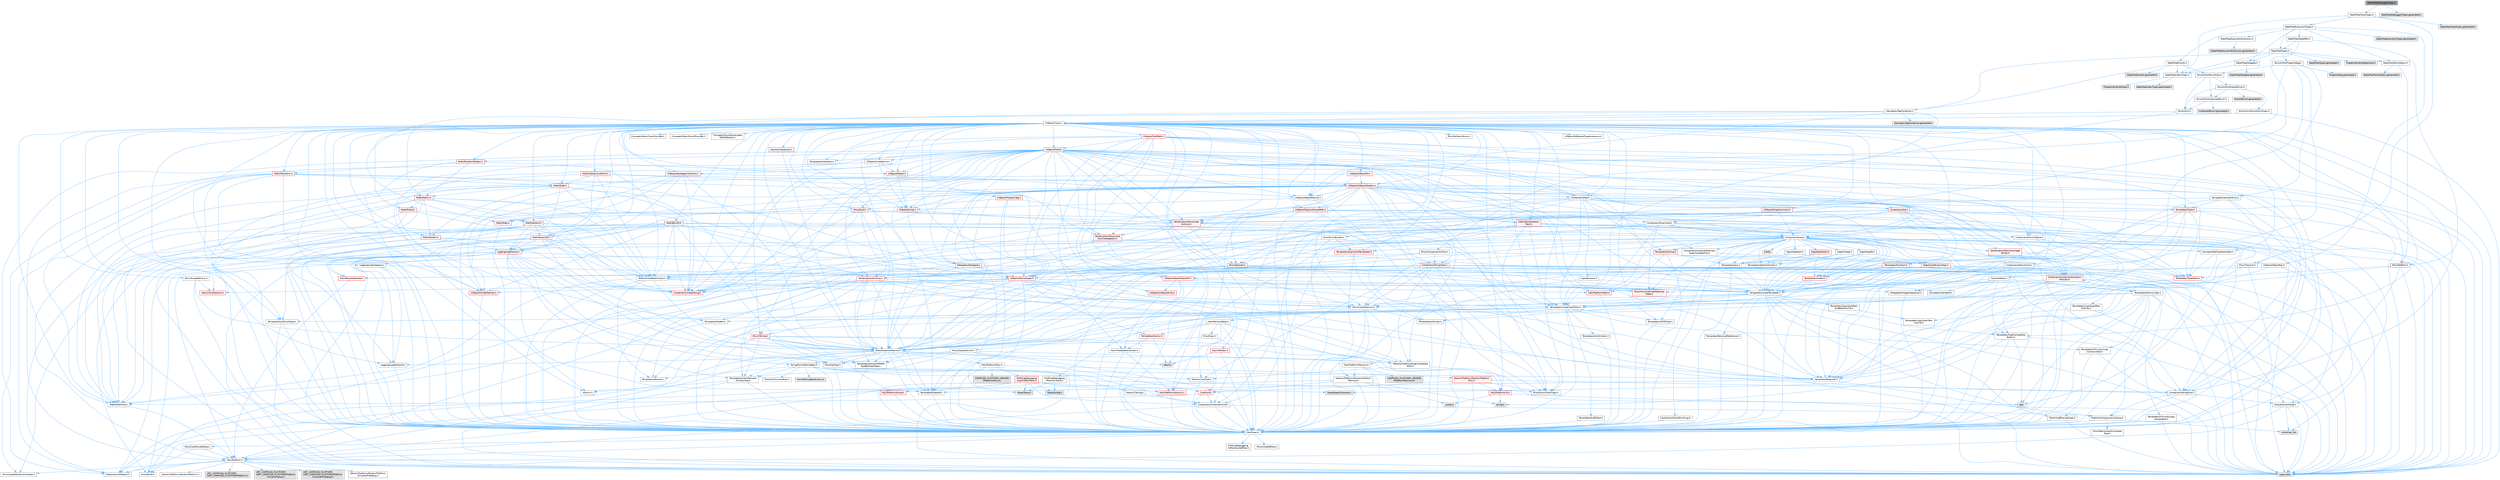 digraph "StateTreeDebuggerTypes.h"
{
 // INTERACTIVE_SVG=YES
 // LATEX_PDF_SIZE
  bgcolor="transparent";
  edge [fontname=Helvetica,fontsize=10,labelfontname=Helvetica,labelfontsize=10];
  node [fontname=Helvetica,fontsize=10,shape=box,height=0.2,width=0.4];
  Node1 [id="Node000001",label="StateTreeDebuggerTypes.h",height=0.2,width=0.4,color="gray40", fillcolor="grey60", style="filled", fontcolor="black",tooltip=" "];
  Node1 -> Node2 [id="edge1_Node000001_Node000002",color="steelblue1",style="solid",tooltip=" "];
  Node2 [id="Node000002",label="StateTreeTraceTypes.h",height=0.2,width=0.4,color="grey40", fillcolor="white", style="filled",URL="$dd/d43/StateTreeTraceTypes_8h.html",tooltip=" "];
  Node2 -> Node3 [id="edge2_Node000002_Node000003",color="steelblue1",style="solid",tooltip=" "];
  Node3 [id="Node000003",label="Misc/TVariant.h",height=0.2,width=0.4,color="grey40", fillcolor="white", style="filled",URL="$d2/d16/TVariant_8h.html",tooltip=" "];
  Node3 -> Node4 [id="edge3_Node000003_Node000004",color="steelblue1",style="solid",tooltip=" "];
  Node4 [id="Node000004",label="Templates/Requires.h",height=0.2,width=0.4,color="grey40", fillcolor="white", style="filled",URL="$dc/d96/Requires_8h.html",tooltip=" "];
  Node4 -> Node5 [id="edge4_Node000004_Node000005",color="steelblue1",style="solid",tooltip=" "];
  Node5 [id="Node000005",label="Templates/EnableIf.h",height=0.2,width=0.4,color="grey40", fillcolor="white", style="filled",URL="$d7/d60/EnableIf_8h.html",tooltip=" "];
  Node5 -> Node6 [id="edge5_Node000005_Node000006",color="steelblue1",style="solid",tooltip=" "];
  Node6 [id="Node000006",label="CoreTypes.h",height=0.2,width=0.4,color="grey40", fillcolor="white", style="filled",URL="$dc/dec/CoreTypes_8h.html",tooltip=" "];
  Node6 -> Node7 [id="edge6_Node000006_Node000007",color="steelblue1",style="solid",tooltip=" "];
  Node7 [id="Node000007",label="HAL/Platform.h",height=0.2,width=0.4,color="grey40", fillcolor="white", style="filled",URL="$d9/dd0/Platform_8h.html",tooltip=" "];
  Node7 -> Node8 [id="edge7_Node000007_Node000008",color="steelblue1",style="solid",tooltip=" "];
  Node8 [id="Node000008",label="Misc/Build.h",height=0.2,width=0.4,color="grey40", fillcolor="white", style="filled",URL="$d3/dbb/Build_8h.html",tooltip=" "];
  Node7 -> Node9 [id="edge8_Node000007_Node000009",color="steelblue1",style="solid",tooltip=" "];
  Node9 [id="Node000009",label="Misc/LargeWorldCoordinates.h",height=0.2,width=0.4,color="grey40", fillcolor="white", style="filled",URL="$d2/dcb/LargeWorldCoordinates_8h.html",tooltip=" "];
  Node7 -> Node10 [id="edge9_Node000007_Node000010",color="steelblue1",style="solid",tooltip=" "];
  Node10 [id="Node000010",label="type_traits",height=0.2,width=0.4,color="grey60", fillcolor="#E0E0E0", style="filled",tooltip=" "];
  Node7 -> Node11 [id="edge10_Node000007_Node000011",color="steelblue1",style="solid",tooltip=" "];
  Node11 [id="Node000011",label="PreprocessorHelpers.h",height=0.2,width=0.4,color="grey40", fillcolor="white", style="filled",URL="$db/ddb/PreprocessorHelpers_8h.html",tooltip=" "];
  Node7 -> Node12 [id="edge11_Node000007_Node000012",color="steelblue1",style="solid",tooltip=" "];
  Node12 [id="Node000012",label="UBT_COMPILED_PLATFORM\l/UBT_COMPILED_PLATFORMPlatform\lCompilerPreSetup.h",height=0.2,width=0.4,color="grey60", fillcolor="#E0E0E0", style="filled",tooltip=" "];
  Node7 -> Node13 [id="edge12_Node000007_Node000013",color="steelblue1",style="solid",tooltip=" "];
  Node13 [id="Node000013",label="GenericPlatform/GenericPlatform\lCompilerPreSetup.h",height=0.2,width=0.4,color="grey40", fillcolor="white", style="filled",URL="$d9/dc8/GenericPlatformCompilerPreSetup_8h.html",tooltip=" "];
  Node7 -> Node14 [id="edge13_Node000007_Node000014",color="steelblue1",style="solid",tooltip=" "];
  Node14 [id="Node000014",label="GenericPlatform/GenericPlatform.h",height=0.2,width=0.4,color="grey40", fillcolor="white", style="filled",URL="$d6/d84/GenericPlatform_8h.html",tooltip=" "];
  Node7 -> Node15 [id="edge14_Node000007_Node000015",color="steelblue1",style="solid",tooltip=" "];
  Node15 [id="Node000015",label="UBT_COMPILED_PLATFORM\l/UBT_COMPILED_PLATFORMPlatform.h",height=0.2,width=0.4,color="grey60", fillcolor="#E0E0E0", style="filled",tooltip=" "];
  Node7 -> Node16 [id="edge15_Node000007_Node000016",color="steelblue1",style="solid",tooltip=" "];
  Node16 [id="Node000016",label="UBT_COMPILED_PLATFORM\l/UBT_COMPILED_PLATFORMPlatform\lCompilerSetup.h",height=0.2,width=0.4,color="grey60", fillcolor="#E0E0E0", style="filled",tooltip=" "];
  Node6 -> Node17 [id="edge16_Node000006_Node000017",color="steelblue1",style="solid",tooltip=" "];
  Node17 [id="Node000017",label="ProfilingDebugging\l/UMemoryDefines.h",height=0.2,width=0.4,color="grey40", fillcolor="white", style="filled",URL="$d2/da2/UMemoryDefines_8h.html",tooltip=" "];
  Node6 -> Node18 [id="edge17_Node000006_Node000018",color="steelblue1",style="solid",tooltip=" "];
  Node18 [id="Node000018",label="Misc/CoreMiscDefines.h",height=0.2,width=0.4,color="grey40", fillcolor="white", style="filled",URL="$da/d38/CoreMiscDefines_8h.html",tooltip=" "];
  Node18 -> Node7 [id="edge18_Node000018_Node000007",color="steelblue1",style="solid",tooltip=" "];
  Node18 -> Node11 [id="edge19_Node000018_Node000011",color="steelblue1",style="solid",tooltip=" "];
  Node6 -> Node19 [id="edge20_Node000006_Node000019",color="steelblue1",style="solid",tooltip=" "];
  Node19 [id="Node000019",label="Misc/CoreDefines.h",height=0.2,width=0.4,color="grey40", fillcolor="white", style="filled",URL="$d3/dd2/CoreDefines_8h.html",tooltip=" "];
  Node4 -> Node10 [id="edge21_Node000004_Node000010",color="steelblue1",style="solid",tooltip=" "];
  Node3 -> Node20 [id="edge22_Node000003_Node000020",color="steelblue1",style="solid",tooltip=" "];
  Node20 [id="Node000020",label="TVariantMeta.h",height=0.2,width=0.4,color="grey40", fillcolor="white", style="filled",URL="$d0/d34/TVariantMeta_8h.html",tooltip=" "];
  Node20 -> Node21 [id="edge23_Node000020_Node000021",color="steelblue1",style="solid",tooltip=" "];
  Node21 [id="Node000021",label="Templates/MemoryOps.h",height=0.2,width=0.4,color="grey40", fillcolor="white", style="filled",URL="$db/dea/MemoryOps_8h.html",tooltip=" "];
  Node21 -> Node6 [id="edge24_Node000021_Node000006",color="steelblue1",style="solid",tooltip=" "];
  Node21 -> Node22 [id="edge25_Node000021_Node000022",color="steelblue1",style="solid",tooltip=" "];
  Node22 [id="Node000022",label="HAL/UnrealMemory.h",height=0.2,width=0.4,color="grey40", fillcolor="white", style="filled",URL="$d9/d96/UnrealMemory_8h.html",tooltip=" "];
  Node22 -> Node6 [id="edge26_Node000022_Node000006",color="steelblue1",style="solid",tooltip=" "];
  Node22 -> Node23 [id="edge27_Node000022_Node000023",color="steelblue1",style="solid",tooltip=" "];
  Node23 [id="Node000023",label="GenericPlatform/GenericPlatform\lMemory.h",height=0.2,width=0.4,color="grey40", fillcolor="white", style="filled",URL="$dd/d22/GenericPlatformMemory_8h.html",tooltip=" "];
  Node23 -> Node24 [id="edge28_Node000023_Node000024",color="steelblue1",style="solid",tooltip=" "];
  Node24 [id="Node000024",label="CoreFwd.h",height=0.2,width=0.4,color="red", fillcolor="#FFF0F0", style="filled",URL="$d1/d1e/CoreFwd_8h.html",tooltip=" "];
  Node24 -> Node6 [id="edge29_Node000024_Node000006",color="steelblue1",style="solid",tooltip=" "];
  Node24 -> Node25 [id="edge30_Node000024_Node000025",color="steelblue1",style="solid",tooltip=" "];
  Node25 [id="Node000025",label="Containers/ContainersFwd.h",height=0.2,width=0.4,color="grey40", fillcolor="white", style="filled",URL="$d4/d0a/ContainersFwd_8h.html",tooltip=" "];
  Node25 -> Node7 [id="edge31_Node000025_Node000007",color="steelblue1",style="solid",tooltip=" "];
  Node25 -> Node6 [id="edge32_Node000025_Node000006",color="steelblue1",style="solid",tooltip=" "];
  Node25 -> Node26 [id="edge33_Node000025_Node000026",color="steelblue1",style="solid",tooltip=" "];
  Node26 [id="Node000026",label="Traits/IsContiguousContainer.h",height=0.2,width=0.4,color="grey40", fillcolor="white", style="filled",URL="$d5/d3c/IsContiguousContainer_8h.html",tooltip=" "];
  Node26 -> Node6 [id="edge34_Node000026_Node000006",color="steelblue1",style="solid",tooltip=" "];
  Node26 -> Node27 [id="edge35_Node000026_Node000027",color="steelblue1",style="solid",tooltip=" "];
  Node27 [id="Node000027",label="Misc/StaticAssertComplete\lType.h",height=0.2,width=0.4,color="grey40", fillcolor="white", style="filled",URL="$d5/d4e/StaticAssertCompleteType_8h.html",tooltip=" "];
  Node26 -> Node28 [id="edge36_Node000026_Node000028",color="steelblue1",style="solid",tooltip=" "];
  Node28 [id="Node000028",label="initializer_list",height=0.2,width=0.4,color="grey60", fillcolor="#E0E0E0", style="filled",tooltip=" "];
  Node24 -> Node29 [id="edge37_Node000024_Node000029",color="steelblue1",style="solid",tooltip=" "];
  Node29 [id="Node000029",label="Math/MathFwd.h",height=0.2,width=0.4,color="grey40", fillcolor="white", style="filled",URL="$d2/d10/MathFwd_8h.html",tooltip=" "];
  Node29 -> Node7 [id="edge38_Node000029_Node000007",color="steelblue1",style="solid",tooltip=" "];
  Node23 -> Node6 [id="edge39_Node000023_Node000006",color="steelblue1",style="solid",tooltip=" "];
  Node23 -> Node31 [id="edge40_Node000023_Node000031",color="steelblue1",style="solid",tooltip=" "];
  Node31 [id="Node000031",label="HAL/PlatformString.h",height=0.2,width=0.4,color="red", fillcolor="#FFF0F0", style="filled",URL="$db/db5/PlatformString_8h.html",tooltip=" "];
  Node31 -> Node6 [id="edge41_Node000031_Node000006",color="steelblue1",style="solid",tooltip=" "];
  Node23 -> Node33 [id="edge42_Node000023_Node000033",color="steelblue1",style="solid",tooltip=" "];
  Node33 [id="Node000033",label="string.h",height=0.2,width=0.4,color="grey60", fillcolor="#E0E0E0", style="filled",tooltip=" "];
  Node23 -> Node34 [id="edge43_Node000023_Node000034",color="steelblue1",style="solid",tooltip=" "];
  Node34 [id="Node000034",label="wchar.h",height=0.2,width=0.4,color="grey60", fillcolor="#E0E0E0", style="filled",tooltip=" "];
  Node22 -> Node35 [id="edge44_Node000022_Node000035",color="steelblue1",style="solid",tooltip=" "];
  Node35 [id="Node000035",label="HAL/MemoryBase.h",height=0.2,width=0.4,color="grey40", fillcolor="white", style="filled",URL="$d6/d9f/MemoryBase_8h.html",tooltip=" "];
  Node35 -> Node6 [id="edge45_Node000035_Node000006",color="steelblue1",style="solid",tooltip=" "];
  Node35 -> Node36 [id="edge46_Node000035_Node000036",color="steelblue1",style="solid",tooltip=" "];
  Node36 [id="Node000036",label="HAL/PlatformAtomics.h",height=0.2,width=0.4,color="red", fillcolor="#FFF0F0", style="filled",URL="$d3/d36/PlatformAtomics_8h.html",tooltip=" "];
  Node36 -> Node6 [id="edge47_Node000036_Node000006",color="steelblue1",style="solid",tooltip=" "];
  Node35 -> Node39 [id="edge48_Node000035_Node000039",color="steelblue1",style="solid",tooltip=" "];
  Node39 [id="Node000039",label="HAL/PlatformCrt.h",height=0.2,width=0.4,color="red", fillcolor="#FFF0F0", style="filled",URL="$d8/d75/PlatformCrt_8h.html",tooltip=" "];
  Node39 -> Node40 [id="edge49_Node000039_Node000040",color="steelblue1",style="solid",tooltip=" "];
  Node40 [id="Node000040",label="new",height=0.2,width=0.4,color="grey60", fillcolor="#E0E0E0", style="filled",tooltip=" "];
  Node39 -> Node34 [id="edge50_Node000039_Node000034",color="steelblue1",style="solid",tooltip=" "];
  Node39 -> Node33 [id="edge51_Node000039_Node000033",color="steelblue1",style="solid",tooltip=" "];
  Node35 -> Node47 [id="edge52_Node000035_Node000047",color="steelblue1",style="solid",tooltip=" "];
  Node47 [id="Node000047",label="Misc/Exec.h",height=0.2,width=0.4,color="grey40", fillcolor="white", style="filled",URL="$de/ddb/Exec_8h.html",tooltip=" "];
  Node47 -> Node6 [id="edge53_Node000047_Node000006",color="steelblue1",style="solid",tooltip=" "];
  Node47 -> Node48 [id="edge54_Node000047_Node000048",color="steelblue1",style="solid",tooltip=" "];
  Node48 [id="Node000048",label="Misc/AssertionMacros.h",height=0.2,width=0.4,color="grey40", fillcolor="white", style="filled",URL="$d0/dfa/AssertionMacros_8h.html",tooltip=" "];
  Node48 -> Node6 [id="edge55_Node000048_Node000006",color="steelblue1",style="solid",tooltip=" "];
  Node48 -> Node7 [id="edge56_Node000048_Node000007",color="steelblue1",style="solid",tooltip=" "];
  Node48 -> Node49 [id="edge57_Node000048_Node000049",color="steelblue1",style="solid",tooltip=" "];
  Node49 [id="Node000049",label="HAL/PlatformMisc.h",height=0.2,width=0.4,color="grey40", fillcolor="white", style="filled",URL="$d0/df5/PlatformMisc_8h.html",tooltip=" "];
  Node49 -> Node6 [id="edge58_Node000049_Node000006",color="steelblue1",style="solid",tooltip=" "];
  Node49 -> Node50 [id="edge59_Node000049_Node000050",color="steelblue1",style="solid",tooltip=" "];
  Node50 [id="Node000050",label="GenericPlatform/GenericPlatform\lMisc.h",height=0.2,width=0.4,color="red", fillcolor="#FFF0F0", style="filled",URL="$db/d9a/GenericPlatformMisc_8h.html",tooltip=" "];
  Node50 -> Node51 [id="edge60_Node000050_Node000051",color="steelblue1",style="solid",tooltip=" "];
  Node51 [id="Node000051",label="Containers/StringFwd.h",height=0.2,width=0.4,color="grey40", fillcolor="white", style="filled",URL="$df/d37/StringFwd_8h.html",tooltip=" "];
  Node51 -> Node6 [id="edge61_Node000051_Node000006",color="steelblue1",style="solid",tooltip=" "];
  Node51 -> Node52 [id="edge62_Node000051_Node000052",color="steelblue1",style="solid",tooltip=" "];
  Node52 [id="Node000052",label="Traits/ElementType.h",height=0.2,width=0.4,color="grey40", fillcolor="white", style="filled",URL="$d5/d4f/ElementType_8h.html",tooltip=" "];
  Node52 -> Node7 [id="edge63_Node000052_Node000007",color="steelblue1",style="solid",tooltip=" "];
  Node52 -> Node28 [id="edge64_Node000052_Node000028",color="steelblue1",style="solid",tooltip=" "];
  Node52 -> Node10 [id="edge65_Node000052_Node000010",color="steelblue1",style="solid",tooltip=" "];
  Node51 -> Node26 [id="edge66_Node000051_Node000026",color="steelblue1",style="solid",tooltip=" "];
  Node50 -> Node24 [id="edge67_Node000050_Node000024",color="steelblue1",style="solid",tooltip=" "];
  Node50 -> Node6 [id="edge68_Node000050_Node000006",color="steelblue1",style="solid",tooltip=" "];
  Node50 -> Node39 [id="edge69_Node000050_Node000039",color="steelblue1",style="solid",tooltip=" "];
  Node50 -> Node56 [id="edge70_Node000050_Node000056",color="steelblue1",style="solid",tooltip=" "];
  Node56 [id="Node000056",label="Misc/EnumClassFlags.h",height=0.2,width=0.4,color="grey40", fillcolor="white", style="filled",URL="$d8/de7/EnumClassFlags_8h.html",tooltip=" "];
  Node49 -> Node59 [id="edge71_Node000049_Node000059",color="steelblue1",style="solid",tooltip=" "];
  Node59 [id="Node000059",label="COMPILED_PLATFORM_HEADER\l(PlatformMisc.h)",height=0.2,width=0.4,color="grey60", fillcolor="#E0E0E0", style="filled",tooltip=" "];
  Node49 -> Node60 [id="edge72_Node000049_Node000060",color="steelblue1",style="solid",tooltip=" "];
  Node60 [id="Node000060",label="ProfilingDebugging\l/CpuProfilerTrace.h",height=0.2,width=0.4,color="red", fillcolor="#FFF0F0", style="filled",URL="$da/dcb/CpuProfilerTrace_8h.html",tooltip=" "];
  Node60 -> Node6 [id="edge73_Node000060_Node000006",color="steelblue1",style="solid",tooltip=" "];
  Node60 -> Node25 [id="edge74_Node000060_Node000025",color="steelblue1",style="solid",tooltip=" "];
  Node60 -> Node36 [id="edge75_Node000060_Node000036",color="steelblue1",style="solid",tooltip=" "];
  Node60 -> Node11 [id="edge76_Node000060_Node000011",color="steelblue1",style="solid",tooltip=" "];
  Node60 -> Node8 [id="edge77_Node000060_Node000008",color="steelblue1",style="solid",tooltip=" "];
  Node60 -> Node61 [id="edge78_Node000060_Node000061",color="steelblue1",style="solid",tooltip=" "];
  Node61 [id="Node000061",label="Trace/Config.h",height=0.2,width=0.4,color="grey60", fillcolor="#E0E0E0", style="filled",tooltip=" "];
  Node60 -> Node62 [id="edge79_Node000060_Node000062",color="steelblue1",style="solid",tooltip=" "];
  Node62 [id="Node000062",label="Trace/Detail/Channel.h",height=0.2,width=0.4,color="grey60", fillcolor="#E0E0E0", style="filled",tooltip=" "];
  Node60 -> Node64 [id="edge80_Node000060_Node000064",color="steelblue1",style="solid",tooltip=" "];
  Node64 [id="Node000064",label="Trace/Trace.h",height=0.2,width=0.4,color="grey60", fillcolor="#E0E0E0", style="filled",tooltip=" "];
  Node48 -> Node11 [id="edge81_Node000048_Node000011",color="steelblue1",style="solid",tooltip=" "];
  Node48 -> Node5 [id="edge82_Node000048_Node000005",color="steelblue1",style="solid",tooltip=" "];
  Node48 -> Node65 [id="edge83_Node000048_Node000065",color="steelblue1",style="solid",tooltip=" "];
  Node65 [id="Node000065",label="Templates/IsArrayOrRefOf\lTypeByPredicate.h",height=0.2,width=0.4,color="grey40", fillcolor="white", style="filled",URL="$d6/da1/IsArrayOrRefOfTypeByPredicate_8h.html",tooltip=" "];
  Node65 -> Node6 [id="edge84_Node000065_Node000006",color="steelblue1",style="solid",tooltip=" "];
  Node48 -> Node66 [id="edge85_Node000048_Node000066",color="steelblue1",style="solid",tooltip=" "];
  Node66 [id="Node000066",label="Templates/IsValidVariadic\lFunctionArg.h",height=0.2,width=0.4,color="grey40", fillcolor="white", style="filled",URL="$d0/dc8/IsValidVariadicFunctionArg_8h.html",tooltip=" "];
  Node66 -> Node6 [id="edge86_Node000066_Node000006",color="steelblue1",style="solid",tooltip=" "];
  Node66 -> Node67 [id="edge87_Node000066_Node000067",color="steelblue1",style="solid",tooltip=" "];
  Node67 [id="Node000067",label="IsEnum.h",height=0.2,width=0.4,color="grey40", fillcolor="white", style="filled",URL="$d4/de5/IsEnum_8h.html",tooltip=" "];
  Node66 -> Node10 [id="edge88_Node000066_Node000010",color="steelblue1",style="solid",tooltip=" "];
  Node48 -> Node68 [id="edge89_Node000048_Node000068",color="steelblue1",style="solid",tooltip=" "];
  Node68 [id="Node000068",label="Traits/IsCharEncodingCompatible\lWith.h",height=0.2,width=0.4,color="grey40", fillcolor="white", style="filled",URL="$df/dd1/IsCharEncodingCompatibleWith_8h.html",tooltip=" "];
  Node68 -> Node10 [id="edge90_Node000068_Node000010",color="steelblue1",style="solid",tooltip=" "];
  Node68 -> Node69 [id="edge91_Node000068_Node000069",color="steelblue1",style="solid",tooltip=" "];
  Node69 [id="Node000069",label="Traits/IsCharType.h",height=0.2,width=0.4,color="grey40", fillcolor="white", style="filled",URL="$db/d51/IsCharType_8h.html",tooltip=" "];
  Node69 -> Node6 [id="edge92_Node000069_Node000006",color="steelblue1",style="solid",tooltip=" "];
  Node48 -> Node70 [id="edge93_Node000048_Node000070",color="steelblue1",style="solid",tooltip=" "];
  Node70 [id="Node000070",label="Misc/VarArgs.h",height=0.2,width=0.4,color="grey40", fillcolor="white", style="filled",URL="$d5/d6f/VarArgs_8h.html",tooltip=" "];
  Node70 -> Node6 [id="edge94_Node000070_Node000006",color="steelblue1",style="solid",tooltip=" "];
  Node48 -> Node71 [id="edge95_Node000048_Node000071",color="steelblue1",style="solid",tooltip=" "];
  Node71 [id="Node000071",label="String/FormatStringSan.h",height=0.2,width=0.4,color="grey40", fillcolor="white", style="filled",URL="$d3/d8b/FormatStringSan_8h.html",tooltip=" "];
  Node71 -> Node10 [id="edge96_Node000071_Node000010",color="steelblue1",style="solid",tooltip=" "];
  Node71 -> Node6 [id="edge97_Node000071_Node000006",color="steelblue1",style="solid",tooltip=" "];
  Node71 -> Node4 [id="edge98_Node000071_Node000004",color="steelblue1",style="solid",tooltip=" "];
  Node71 -> Node72 [id="edge99_Node000071_Node000072",color="steelblue1",style="solid",tooltip=" "];
  Node72 [id="Node000072",label="Templates/Identity.h",height=0.2,width=0.4,color="grey40", fillcolor="white", style="filled",URL="$d0/dd5/Identity_8h.html",tooltip=" "];
  Node71 -> Node66 [id="edge100_Node000071_Node000066",color="steelblue1",style="solid",tooltip=" "];
  Node71 -> Node69 [id="edge101_Node000071_Node000069",color="steelblue1",style="solid",tooltip=" "];
  Node71 -> Node73 [id="edge102_Node000071_Node000073",color="steelblue1",style="solid",tooltip=" "];
  Node73 [id="Node000073",label="Traits/IsTEnumAsByte.h",height=0.2,width=0.4,color="grey40", fillcolor="white", style="filled",URL="$d1/de6/IsTEnumAsByte_8h.html",tooltip=" "];
  Node71 -> Node74 [id="edge103_Node000071_Node000074",color="steelblue1",style="solid",tooltip=" "];
  Node74 [id="Node000074",label="Traits/IsTString.h",height=0.2,width=0.4,color="grey40", fillcolor="white", style="filled",URL="$d0/df8/IsTString_8h.html",tooltip=" "];
  Node74 -> Node25 [id="edge104_Node000074_Node000025",color="steelblue1",style="solid",tooltip=" "];
  Node71 -> Node25 [id="edge105_Node000071_Node000025",color="steelblue1",style="solid",tooltip=" "];
  Node71 -> Node75 [id="edge106_Node000071_Node000075",color="steelblue1",style="solid",tooltip=" "];
  Node75 [id="Node000075",label="FormatStringSanErrors.inl",height=0.2,width=0.4,color="grey60", fillcolor="#E0E0E0", style="filled",tooltip=" "];
  Node48 -> Node76 [id="edge107_Node000048_Node000076",color="steelblue1",style="solid",tooltip=" "];
  Node76 [id="Node000076",label="atomic",height=0.2,width=0.4,color="grey60", fillcolor="#E0E0E0", style="filled",tooltip=" "];
  Node35 -> Node77 [id="edge108_Node000035_Node000077",color="steelblue1",style="solid",tooltip=" "];
  Node77 [id="Node000077",label="Misc/OutputDevice.h",height=0.2,width=0.4,color="grey40", fillcolor="white", style="filled",URL="$d7/d32/OutputDevice_8h.html",tooltip=" "];
  Node77 -> Node24 [id="edge109_Node000077_Node000024",color="steelblue1",style="solid",tooltip=" "];
  Node77 -> Node6 [id="edge110_Node000077_Node000006",color="steelblue1",style="solid",tooltip=" "];
  Node77 -> Node78 [id="edge111_Node000077_Node000078",color="steelblue1",style="solid",tooltip=" "];
  Node78 [id="Node000078",label="Logging/LogVerbosity.h",height=0.2,width=0.4,color="grey40", fillcolor="white", style="filled",URL="$d2/d8f/LogVerbosity_8h.html",tooltip=" "];
  Node78 -> Node6 [id="edge112_Node000078_Node000006",color="steelblue1",style="solid",tooltip=" "];
  Node77 -> Node70 [id="edge113_Node000077_Node000070",color="steelblue1",style="solid",tooltip=" "];
  Node77 -> Node65 [id="edge114_Node000077_Node000065",color="steelblue1",style="solid",tooltip=" "];
  Node77 -> Node66 [id="edge115_Node000077_Node000066",color="steelblue1",style="solid",tooltip=" "];
  Node77 -> Node68 [id="edge116_Node000077_Node000068",color="steelblue1",style="solid",tooltip=" "];
  Node35 -> Node79 [id="edge117_Node000035_Node000079",color="steelblue1",style="solid",tooltip=" "];
  Node79 [id="Node000079",label="Templates/Atomic.h",height=0.2,width=0.4,color="red", fillcolor="#FFF0F0", style="filled",URL="$d3/d91/Atomic_8h.html",tooltip=" "];
  Node79 -> Node80 [id="edge118_Node000079_Node000080",color="steelblue1",style="solid",tooltip=" "];
  Node80 [id="Node000080",label="HAL/ThreadSafeCounter.h",height=0.2,width=0.4,color="grey40", fillcolor="white", style="filled",URL="$dc/dc9/ThreadSafeCounter_8h.html",tooltip=" "];
  Node80 -> Node6 [id="edge119_Node000080_Node000006",color="steelblue1",style="solid",tooltip=" "];
  Node80 -> Node36 [id="edge120_Node000080_Node000036",color="steelblue1",style="solid",tooltip=" "];
  Node79 -> Node76 [id="edge121_Node000079_Node000076",color="steelblue1",style="solid",tooltip=" "];
  Node22 -> Node88 [id="edge122_Node000022_Node000088",color="steelblue1",style="solid",tooltip=" "];
  Node88 [id="Node000088",label="HAL/PlatformMemory.h",height=0.2,width=0.4,color="grey40", fillcolor="white", style="filled",URL="$de/d68/PlatformMemory_8h.html",tooltip=" "];
  Node88 -> Node6 [id="edge123_Node000088_Node000006",color="steelblue1",style="solid",tooltip=" "];
  Node88 -> Node23 [id="edge124_Node000088_Node000023",color="steelblue1",style="solid",tooltip=" "];
  Node88 -> Node89 [id="edge125_Node000088_Node000089",color="steelblue1",style="solid",tooltip=" "];
  Node89 [id="Node000089",label="COMPILED_PLATFORM_HEADER\l(PlatformMemory.h)",height=0.2,width=0.4,color="grey60", fillcolor="#E0E0E0", style="filled",tooltip=" "];
  Node22 -> Node90 [id="edge126_Node000022_Node000090",color="steelblue1",style="solid",tooltip=" "];
  Node90 [id="Node000090",label="ProfilingDebugging\l/MemoryTrace.h",height=0.2,width=0.4,color="grey40", fillcolor="white", style="filled",URL="$da/dd7/MemoryTrace_8h.html",tooltip=" "];
  Node90 -> Node7 [id="edge127_Node000090_Node000007",color="steelblue1",style="solid",tooltip=" "];
  Node90 -> Node56 [id="edge128_Node000090_Node000056",color="steelblue1",style="solid",tooltip=" "];
  Node90 -> Node61 [id="edge129_Node000090_Node000061",color="steelblue1",style="solid",tooltip=" "];
  Node90 -> Node64 [id="edge130_Node000090_Node000064",color="steelblue1",style="solid",tooltip=" "];
  Node22 -> Node91 [id="edge131_Node000022_Node000091",color="steelblue1",style="solid",tooltip=" "];
  Node91 [id="Node000091",label="Templates/IsPointer.h",height=0.2,width=0.4,color="grey40", fillcolor="white", style="filled",URL="$d7/d05/IsPointer_8h.html",tooltip=" "];
  Node91 -> Node6 [id="edge132_Node000091_Node000006",color="steelblue1",style="solid",tooltip=" "];
  Node21 -> Node86 [id="edge133_Node000021_Node000086",color="steelblue1",style="solid",tooltip=" "];
  Node86 [id="Node000086",label="Templates/IsTriviallyCopy\lAssignable.h",height=0.2,width=0.4,color="grey40", fillcolor="white", style="filled",URL="$d2/df2/IsTriviallyCopyAssignable_8h.html",tooltip=" "];
  Node86 -> Node6 [id="edge134_Node000086_Node000006",color="steelblue1",style="solid",tooltip=" "];
  Node86 -> Node10 [id="edge135_Node000086_Node000010",color="steelblue1",style="solid",tooltip=" "];
  Node21 -> Node85 [id="edge136_Node000021_Node000085",color="steelblue1",style="solid",tooltip=" "];
  Node85 [id="Node000085",label="Templates/IsTriviallyCopy\lConstructible.h",height=0.2,width=0.4,color="grey40", fillcolor="white", style="filled",URL="$d3/d78/IsTriviallyCopyConstructible_8h.html",tooltip=" "];
  Node85 -> Node6 [id="edge137_Node000085_Node000006",color="steelblue1",style="solid",tooltip=" "];
  Node85 -> Node10 [id="edge138_Node000085_Node000010",color="steelblue1",style="solid",tooltip=" "];
  Node21 -> Node4 [id="edge139_Node000021_Node000004",color="steelblue1",style="solid",tooltip=" "];
  Node21 -> Node92 [id="edge140_Node000021_Node000092",color="steelblue1",style="solid",tooltip=" "];
  Node92 [id="Node000092",label="Templates/UnrealTypeTraits.h",height=0.2,width=0.4,color="grey40", fillcolor="white", style="filled",URL="$d2/d2d/UnrealTypeTraits_8h.html",tooltip=" "];
  Node92 -> Node6 [id="edge141_Node000092_Node000006",color="steelblue1",style="solid",tooltip=" "];
  Node92 -> Node91 [id="edge142_Node000092_Node000091",color="steelblue1",style="solid",tooltip=" "];
  Node92 -> Node48 [id="edge143_Node000092_Node000048",color="steelblue1",style="solid",tooltip=" "];
  Node92 -> Node84 [id="edge144_Node000092_Node000084",color="steelblue1",style="solid",tooltip=" "];
  Node84 [id="Node000084",label="Templates/AndOrNot.h",height=0.2,width=0.4,color="grey40", fillcolor="white", style="filled",URL="$db/d0a/AndOrNot_8h.html",tooltip=" "];
  Node84 -> Node6 [id="edge145_Node000084_Node000006",color="steelblue1",style="solid",tooltip=" "];
  Node92 -> Node5 [id="edge146_Node000092_Node000005",color="steelblue1",style="solid",tooltip=" "];
  Node92 -> Node93 [id="edge147_Node000092_Node000093",color="steelblue1",style="solid",tooltip=" "];
  Node93 [id="Node000093",label="Templates/IsArithmetic.h",height=0.2,width=0.4,color="grey40", fillcolor="white", style="filled",URL="$d2/d5d/IsArithmetic_8h.html",tooltip=" "];
  Node93 -> Node6 [id="edge148_Node000093_Node000006",color="steelblue1",style="solid",tooltip=" "];
  Node92 -> Node67 [id="edge149_Node000092_Node000067",color="steelblue1",style="solid",tooltip=" "];
  Node92 -> Node94 [id="edge150_Node000092_Node000094",color="steelblue1",style="solid",tooltip=" "];
  Node94 [id="Node000094",label="Templates/Models.h",height=0.2,width=0.4,color="grey40", fillcolor="white", style="filled",URL="$d3/d0c/Models_8h.html",tooltip=" "];
  Node94 -> Node72 [id="edge151_Node000094_Node000072",color="steelblue1",style="solid",tooltip=" "];
  Node92 -> Node95 [id="edge152_Node000092_Node000095",color="steelblue1",style="solid",tooltip=" "];
  Node95 [id="Node000095",label="Templates/IsPODType.h",height=0.2,width=0.4,color="grey40", fillcolor="white", style="filled",URL="$d7/db1/IsPODType_8h.html",tooltip=" "];
  Node95 -> Node6 [id="edge153_Node000095_Node000006",color="steelblue1",style="solid",tooltip=" "];
  Node92 -> Node96 [id="edge154_Node000092_Node000096",color="steelblue1",style="solid",tooltip=" "];
  Node96 [id="Node000096",label="Templates/IsUECoreType.h",height=0.2,width=0.4,color="grey40", fillcolor="white", style="filled",URL="$d1/db8/IsUECoreType_8h.html",tooltip=" "];
  Node96 -> Node6 [id="edge155_Node000096_Node000006",color="steelblue1",style="solid",tooltip=" "];
  Node96 -> Node10 [id="edge156_Node000096_Node000010",color="steelblue1",style="solid",tooltip=" "];
  Node92 -> Node85 [id="edge157_Node000092_Node000085",color="steelblue1",style="solid",tooltip=" "];
  Node21 -> Node97 [id="edge158_Node000021_Node000097",color="steelblue1",style="solid",tooltip=" "];
  Node97 [id="Node000097",label="Traits/UseBitwiseSwap.h",height=0.2,width=0.4,color="grey40", fillcolor="white", style="filled",URL="$db/df3/UseBitwiseSwap_8h.html",tooltip=" "];
  Node97 -> Node6 [id="edge159_Node000097_Node000006",color="steelblue1",style="solid",tooltip=" "];
  Node97 -> Node10 [id="edge160_Node000097_Node000010",color="steelblue1",style="solid",tooltip=" "];
  Node21 -> Node40 [id="edge161_Node000021_Node000040",color="steelblue1",style="solid",tooltip=" "];
  Node21 -> Node10 [id="edge162_Node000021_Node000010",color="steelblue1",style="solid",tooltip=" "];
  Node20 -> Node98 [id="edge163_Node000020_Node000098",color="steelblue1",style="solid",tooltip=" "];
  Node98 [id="Node000098",label="Templates/TypeCompatible\lBytes.h",height=0.2,width=0.4,color="grey40", fillcolor="white", style="filled",URL="$df/d0a/TypeCompatibleBytes_8h.html",tooltip=" "];
  Node98 -> Node6 [id="edge164_Node000098_Node000006",color="steelblue1",style="solid",tooltip=" "];
  Node98 -> Node33 [id="edge165_Node000098_Node000033",color="steelblue1",style="solid",tooltip=" "];
  Node98 -> Node40 [id="edge166_Node000098_Node000040",color="steelblue1",style="solid",tooltip=" "];
  Node98 -> Node10 [id="edge167_Node000098_Node000010",color="steelblue1",style="solid",tooltip=" "];
  Node20 -> Node99 [id="edge168_Node000020_Node000099",color="steelblue1",style="solid",tooltip=" "];
  Node99 [id="Node000099",label="Templates/UnrealTemplate.h",height=0.2,width=0.4,color="grey40", fillcolor="white", style="filled",URL="$d4/d24/UnrealTemplate_8h.html",tooltip=" "];
  Node99 -> Node6 [id="edge169_Node000099_Node000006",color="steelblue1",style="solid",tooltip=" "];
  Node99 -> Node91 [id="edge170_Node000099_Node000091",color="steelblue1",style="solid",tooltip=" "];
  Node99 -> Node22 [id="edge171_Node000099_Node000022",color="steelblue1",style="solid",tooltip=" "];
  Node99 -> Node100 [id="edge172_Node000099_Node000100",color="steelblue1",style="solid",tooltip=" "];
  Node100 [id="Node000100",label="Templates/CopyQualifiers\lAndRefsFromTo.h",height=0.2,width=0.4,color="grey40", fillcolor="white", style="filled",URL="$d3/db3/CopyQualifiersAndRefsFromTo_8h.html",tooltip=" "];
  Node100 -> Node101 [id="edge173_Node000100_Node000101",color="steelblue1",style="solid",tooltip=" "];
  Node101 [id="Node000101",label="Templates/CopyQualifiers\lFromTo.h",height=0.2,width=0.4,color="grey40", fillcolor="white", style="filled",URL="$d5/db4/CopyQualifiersFromTo_8h.html",tooltip=" "];
  Node99 -> Node92 [id="edge174_Node000099_Node000092",color="steelblue1",style="solid",tooltip=" "];
  Node99 -> Node102 [id="edge175_Node000099_Node000102",color="steelblue1",style="solid",tooltip=" "];
  Node102 [id="Node000102",label="Templates/RemoveReference.h",height=0.2,width=0.4,color="grey40", fillcolor="white", style="filled",URL="$da/dbe/RemoveReference_8h.html",tooltip=" "];
  Node102 -> Node6 [id="edge176_Node000102_Node000006",color="steelblue1",style="solid",tooltip=" "];
  Node99 -> Node4 [id="edge177_Node000099_Node000004",color="steelblue1",style="solid",tooltip=" "];
  Node99 -> Node98 [id="edge178_Node000099_Node000098",color="steelblue1",style="solid",tooltip=" "];
  Node99 -> Node72 [id="edge179_Node000099_Node000072",color="steelblue1",style="solid",tooltip=" "];
  Node99 -> Node26 [id="edge180_Node000099_Node000026",color="steelblue1",style="solid",tooltip=" "];
  Node99 -> Node97 [id="edge181_Node000099_Node000097",color="steelblue1",style="solid",tooltip=" "];
  Node99 -> Node10 [id="edge182_Node000099_Node000010",color="steelblue1",style="solid",tooltip=" "];
  Node20 -> Node92 [id="edge183_Node000020_Node000092",color="steelblue1",style="solid",tooltip=" "];
  Node20 -> Node103 [id="edge184_Node000020_Node000103",color="steelblue1",style="solid",tooltip=" "];
  Node103 [id="Node000103",label="Delegates/IntegerSequence.h",height=0.2,width=0.4,color="grey40", fillcolor="white", style="filled",URL="$d2/dcc/IntegerSequence_8h.html",tooltip=" "];
  Node103 -> Node6 [id="edge185_Node000103_Node000006",color="steelblue1",style="solid",tooltip=" "];
  Node20 -> Node104 [id="edge186_Node000020_Node000104",color="steelblue1",style="solid",tooltip=" "];
  Node104 [id="Node000104",label="Concepts/Insertable.h",height=0.2,width=0.4,color="grey40", fillcolor="white", style="filled",URL="$d8/d3b/Insertable_8h.html",tooltip=" "];
  Node20 -> Node48 [id="edge187_Node000020_Node000048",color="steelblue1",style="solid",tooltip=" "];
  Node3 -> Node10 [id="edge188_Node000003_Node000010",color="steelblue1",style="solid",tooltip=" "];
  Node2 -> Node105 [id="edge189_Node000002_Node000105",color="steelblue1",style="solid",tooltip=" "];
  Node105 [id="Node000105",label="StateTreeIndexTypes.h",height=0.2,width=0.4,color="grey40", fillcolor="white", style="filled",URL="$d2/d29/StateTreeIndexTypes_8h.html",tooltip=" "];
  Node105 -> Node106 [id="edge190_Node000105_Node000106",color="steelblue1",style="solid",tooltip=" "];
  Node106 [id="Node000106",label="PropertyBindingTypes.h",height=0.2,width=0.4,color="grey60", fillcolor="#E0E0E0", style="filled",tooltip=" "];
  Node105 -> Node107 [id="edge191_Node000105_Node000107",color="steelblue1",style="solid",tooltip=" "];
  Node107 [id="Node000107",label="StateTreeIndexTypes.generated.h",height=0.2,width=0.4,color="grey60", fillcolor="#E0E0E0", style="filled",tooltip=" "];
  Node2 -> Node108 [id="edge192_Node000002_Node000108",color="steelblue1",style="solid",tooltip=" "];
  Node108 [id="Node000108",label="StateTreeExecutionTypes.h",height=0.2,width=0.4,color="grey40", fillcolor="white", style="filled",URL="$d6/d03/StateTreeExecutionTypes_8h.html",tooltip=" "];
  Node108 -> Node109 [id="edge193_Node000108_Node000109",color="steelblue1",style="solid",tooltip=" "];
  Node109 [id="Node000109",label="StateTreeTypes.h",height=0.2,width=0.4,color="grey40", fillcolor="white", style="filled",URL="$d0/d54/StateTreeTypes_8h.html",tooltip=" "];
  Node109 -> Node110 [id="edge194_Node000109_Node000110",color="steelblue1",style="solid",tooltip=" "];
  Node110 [id="Node000110",label="PropertyBindingDataView.h",height=0.2,width=0.4,color="grey60", fillcolor="#E0E0E0", style="filled",tooltip=" "];
  Node109 -> Node111 [id="edge195_Node000109_Node000111",color="steelblue1",style="solid",tooltip=" "];
  Node111 [id="Node000111",label="StructUtils/PropertyBag.h",height=0.2,width=0.4,color="grey40", fillcolor="white", style="filled",URL="$de/d60/StructUtils_2PropertyBag_8h.html",tooltip=" "];
  Node111 -> Node20 [id="edge196_Node000111_Node000020",color="steelblue1",style="solid",tooltip=" "];
  Node111 -> Node112 [id="edge197_Node000111_Node000112",color="steelblue1",style="solid",tooltip=" "];
  Node112 [id="Node000112",label="StructUtils/StructView.h",height=0.2,width=0.4,color="grey40", fillcolor="white", style="filled",URL="$d6/d2a/StructUtils_2StructView_8h.html",tooltip=" "];
  Node112 -> Node113 [id="edge198_Node000112_Node000113",color="steelblue1",style="solid",tooltip=" "];
  Node113 [id="Node000113",label="StructUtils/InstancedStruct.h",height=0.2,width=0.4,color="grey40", fillcolor="white", style="filled",URL="$d6/dc6/StructUtils_2InstancedStruct_8h.html",tooltip=" "];
  Node113 -> Node114 [id="edge199_Node000113_Node000114",color="steelblue1",style="solid",tooltip=" "];
  Node114 [id="Node000114",label="StructUtils.h",height=0.2,width=0.4,color="grey40", fillcolor="white", style="filled",URL="$db/d30/StructUtils_8h.html",tooltip=" "];
  Node114 -> Node92 [id="edge200_Node000114_Node000092",color="steelblue1",style="solid",tooltip=" "];
  Node114 -> Node115 [id="edge201_Node000114_Node000115",color="steelblue1",style="solid",tooltip=" "];
  Node115 [id="Node000115",label="UObject/Class.h",height=0.2,width=0.4,color="grey40", fillcolor="white", style="filled",URL="$d4/d05/Class_8h.html",tooltip=" "];
  Node115 -> Node116 [id="edge202_Node000115_Node000116",color="steelblue1",style="solid",tooltip=" "];
  Node116 [id="Node000116",label="Concepts/GetTypeHashable.h",height=0.2,width=0.4,color="grey40", fillcolor="white", style="filled",URL="$d3/da2/GetTypeHashable_8h.html",tooltip=" "];
  Node116 -> Node6 [id="edge203_Node000116_Node000006",color="steelblue1",style="solid",tooltip=" "];
  Node116 -> Node117 [id="edge204_Node000116_Node000117",color="steelblue1",style="solid",tooltip=" "];
  Node117 [id="Node000117",label="Templates/TypeHash.h",height=0.2,width=0.4,color="red", fillcolor="#FFF0F0", style="filled",URL="$d1/d62/TypeHash_8h.html",tooltip=" "];
  Node117 -> Node6 [id="edge205_Node000117_Node000006",color="steelblue1",style="solid",tooltip=" "];
  Node117 -> Node4 [id="edge206_Node000117_Node000004",color="steelblue1",style="solid",tooltip=" "];
  Node117 -> Node10 [id="edge207_Node000117_Node000010",color="steelblue1",style="solid",tooltip=" "];
  Node115 -> Node124 [id="edge208_Node000115_Node000124",color="steelblue1",style="solid",tooltip=" "];
  Node124 [id="Node000124",label="Concepts/StaticClassProvider.h",height=0.2,width=0.4,color="grey40", fillcolor="white", style="filled",URL="$dd/d83/StaticClassProvider_8h.html",tooltip=" "];
  Node115 -> Node125 [id="edge209_Node000115_Node000125",color="steelblue1",style="solid",tooltip=" "];
  Node125 [id="Node000125",label="Concepts/StaticStructProvider.h",height=0.2,width=0.4,color="grey40", fillcolor="white", style="filled",URL="$d5/d77/StaticStructProvider_8h.html",tooltip=" "];
  Node115 -> Node126 [id="edge210_Node000115_Node000126",color="steelblue1",style="solid",tooltip=" "];
  Node126 [id="Node000126",label="Concepts/StructSerializable\lWithDefaults.h",height=0.2,width=0.4,color="grey40", fillcolor="white", style="filled",URL="$d5/ddc/StructSerializableWithDefaults_8h.html",tooltip=" "];
  Node115 -> Node127 [id="edge211_Node000115_Node000127",color="steelblue1",style="solid",tooltip=" "];
  Node127 [id="Node000127",label="Containers/Array.h",height=0.2,width=0.4,color="grey40", fillcolor="white", style="filled",URL="$df/dd0/Array_8h.html",tooltip=" "];
  Node127 -> Node6 [id="edge212_Node000127_Node000006",color="steelblue1",style="solid",tooltip=" "];
  Node127 -> Node48 [id="edge213_Node000127_Node000048",color="steelblue1",style="solid",tooltip=" "];
  Node127 -> Node128 [id="edge214_Node000127_Node000128",color="steelblue1",style="solid",tooltip=" "];
  Node128 [id="Node000128",label="Misc/IntrusiveUnsetOptional\lState.h",height=0.2,width=0.4,color="red", fillcolor="#FFF0F0", style="filled",URL="$d2/d0a/IntrusiveUnsetOptionalState_8h.html",tooltip=" "];
  Node127 -> Node130 [id="edge215_Node000127_Node000130",color="steelblue1",style="solid",tooltip=" "];
  Node130 [id="Node000130",label="Misc/ReverseIterate.h",height=0.2,width=0.4,color="red", fillcolor="#FFF0F0", style="filled",URL="$db/de3/ReverseIterate_8h.html",tooltip=" "];
  Node130 -> Node7 [id="edge216_Node000130_Node000007",color="steelblue1",style="solid",tooltip=" "];
  Node127 -> Node22 [id="edge217_Node000127_Node000022",color="steelblue1",style="solid",tooltip=" "];
  Node127 -> Node92 [id="edge218_Node000127_Node000092",color="steelblue1",style="solid",tooltip=" "];
  Node127 -> Node99 [id="edge219_Node000127_Node000099",color="steelblue1",style="solid",tooltip=" "];
  Node127 -> Node132 [id="edge220_Node000127_Node000132",color="steelblue1",style="solid",tooltip=" "];
  Node132 [id="Node000132",label="Containers/AllowShrinking.h",height=0.2,width=0.4,color="grey40", fillcolor="white", style="filled",URL="$d7/d1a/AllowShrinking_8h.html",tooltip=" "];
  Node132 -> Node6 [id="edge221_Node000132_Node000006",color="steelblue1",style="solid",tooltip=" "];
  Node127 -> Node133 [id="edge222_Node000127_Node000133",color="steelblue1",style="solid",tooltip=" "];
  Node133 [id="Node000133",label="Containers/ContainerAllocation\lPolicies.h",height=0.2,width=0.4,color="red", fillcolor="#FFF0F0", style="filled",URL="$d7/dff/ContainerAllocationPolicies_8h.html",tooltip=" "];
  Node133 -> Node6 [id="edge223_Node000133_Node000006",color="steelblue1",style="solid",tooltip=" "];
  Node133 -> Node133 [id="edge224_Node000133_Node000133",color="steelblue1",style="solid",tooltip=" "];
  Node133 -> Node135 [id="edge225_Node000133_Node000135",color="steelblue1",style="solid",tooltip=" "];
  Node135 [id="Node000135",label="HAL/PlatformMath.h",height=0.2,width=0.4,color="red", fillcolor="#FFF0F0", style="filled",URL="$dc/d53/PlatformMath_8h.html",tooltip=" "];
  Node135 -> Node6 [id="edge226_Node000135_Node000006",color="steelblue1",style="solid",tooltip=" "];
  Node133 -> Node22 [id="edge227_Node000133_Node000022",color="steelblue1",style="solid",tooltip=" "];
  Node133 -> Node48 [id="edge228_Node000133_Node000048",color="steelblue1",style="solid",tooltip=" "];
  Node133 -> Node21 [id="edge229_Node000133_Node000021",color="steelblue1",style="solid",tooltip=" "];
  Node133 -> Node98 [id="edge230_Node000133_Node000098",color="steelblue1",style="solid",tooltip=" "];
  Node133 -> Node10 [id="edge231_Node000133_Node000010",color="steelblue1",style="solid",tooltip=" "];
  Node127 -> Node144 [id="edge232_Node000127_Node000144",color="steelblue1",style="solid",tooltip=" "];
  Node144 [id="Node000144",label="Containers/ContainerElement\lTypeCompatibility.h",height=0.2,width=0.4,color="grey40", fillcolor="white", style="filled",URL="$df/ddf/ContainerElementTypeCompatibility_8h.html",tooltip=" "];
  Node144 -> Node6 [id="edge233_Node000144_Node000006",color="steelblue1",style="solid",tooltip=" "];
  Node144 -> Node92 [id="edge234_Node000144_Node000092",color="steelblue1",style="solid",tooltip=" "];
  Node127 -> Node145 [id="edge235_Node000127_Node000145",color="steelblue1",style="solid",tooltip=" "];
  Node145 [id="Node000145",label="Serialization/Archive.h",height=0.2,width=0.4,color="red", fillcolor="#FFF0F0", style="filled",URL="$d7/d3b/Archive_8h.html",tooltip=" "];
  Node145 -> Node24 [id="edge236_Node000145_Node000024",color="steelblue1",style="solid",tooltip=" "];
  Node145 -> Node6 [id="edge237_Node000145_Node000006",color="steelblue1",style="solid",tooltip=" "];
  Node145 -> Node29 [id="edge238_Node000145_Node000029",color="steelblue1",style="solid",tooltip=" "];
  Node145 -> Node48 [id="edge239_Node000145_Node000048",color="steelblue1",style="solid",tooltip=" "];
  Node145 -> Node8 [id="edge240_Node000145_Node000008",color="steelblue1",style="solid",tooltip=" "];
  Node145 -> Node70 [id="edge241_Node000145_Node000070",color="steelblue1",style="solid",tooltip=" "];
  Node145 -> Node5 [id="edge242_Node000145_Node000005",color="steelblue1",style="solid",tooltip=" "];
  Node145 -> Node65 [id="edge243_Node000145_Node000065",color="steelblue1",style="solid",tooltip=" "];
  Node145 -> Node66 [id="edge244_Node000145_Node000066",color="steelblue1",style="solid",tooltip=" "];
  Node145 -> Node99 [id="edge245_Node000145_Node000099",color="steelblue1",style="solid",tooltip=" "];
  Node145 -> Node68 [id="edge246_Node000145_Node000068",color="steelblue1",style="solid",tooltip=" "];
  Node127 -> Node155 [id="edge247_Node000127_Node000155",color="steelblue1",style="solid",tooltip=" "];
  Node155 [id="Node000155",label="Serialization/MemoryImage\lWriter.h",height=0.2,width=0.4,color="red", fillcolor="#FFF0F0", style="filled",URL="$d0/d08/MemoryImageWriter_8h.html",tooltip=" "];
  Node155 -> Node6 [id="edge248_Node000155_Node000006",color="steelblue1",style="solid",tooltip=" "];
  Node127 -> Node160 [id="edge249_Node000127_Node000160",color="steelblue1",style="solid",tooltip=" "];
  Node160 [id="Node000160",label="Algo/Heapify.h",height=0.2,width=0.4,color="grey40", fillcolor="white", style="filled",URL="$d0/d2a/Heapify_8h.html",tooltip=" "];
  Node160 -> Node161 [id="edge250_Node000160_Node000161",color="steelblue1",style="solid",tooltip=" "];
  Node161 [id="Node000161",label="Algo/Impl/BinaryHeap.h",height=0.2,width=0.4,color="red", fillcolor="#FFF0F0", style="filled",URL="$d7/da3/Algo_2Impl_2BinaryHeap_8h.html",tooltip=" "];
  Node161 -> Node162 [id="edge251_Node000161_Node000162",color="steelblue1",style="solid",tooltip=" "];
  Node162 [id="Node000162",label="Templates/Invoke.h",height=0.2,width=0.4,color="red", fillcolor="#FFF0F0", style="filled",URL="$d7/deb/Invoke_8h.html",tooltip=" "];
  Node162 -> Node6 [id="edge252_Node000162_Node000006",color="steelblue1",style="solid",tooltip=" "];
  Node162 -> Node99 [id="edge253_Node000162_Node000099",color="steelblue1",style="solid",tooltip=" "];
  Node162 -> Node10 [id="edge254_Node000162_Node000010",color="steelblue1",style="solid",tooltip=" "];
  Node161 -> Node10 [id="edge255_Node000161_Node000010",color="steelblue1",style="solid",tooltip=" "];
  Node160 -> Node166 [id="edge256_Node000160_Node000166",color="steelblue1",style="solid",tooltip=" "];
  Node166 [id="Node000166",label="Templates/IdentityFunctor.h",height=0.2,width=0.4,color="grey40", fillcolor="white", style="filled",URL="$d7/d2e/IdentityFunctor_8h.html",tooltip=" "];
  Node166 -> Node7 [id="edge257_Node000166_Node000007",color="steelblue1",style="solid",tooltip=" "];
  Node160 -> Node162 [id="edge258_Node000160_Node000162",color="steelblue1",style="solid",tooltip=" "];
  Node160 -> Node167 [id="edge259_Node000160_Node000167",color="steelblue1",style="solid",tooltip=" "];
  Node167 [id="Node000167",label="Templates/Less.h",height=0.2,width=0.4,color="grey40", fillcolor="white", style="filled",URL="$de/dc8/Less_8h.html",tooltip=" "];
  Node167 -> Node6 [id="edge260_Node000167_Node000006",color="steelblue1",style="solid",tooltip=" "];
  Node167 -> Node99 [id="edge261_Node000167_Node000099",color="steelblue1",style="solid",tooltip=" "];
  Node160 -> Node99 [id="edge262_Node000160_Node000099",color="steelblue1",style="solid",tooltip=" "];
  Node127 -> Node168 [id="edge263_Node000127_Node000168",color="steelblue1",style="solid",tooltip=" "];
  Node168 [id="Node000168",label="Algo/HeapSort.h",height=0.2,width=0.4,color="grey40", fillcolor="white", style="filled",URL="$d3/d92/HeapSort_8h.html",tooltip=" "];
  Node168 -> Node161 [id="edge264_Node000168_Node000161",color="steelblue1",style="solid",tooltip=" "];
  Node168 -> Node166 [id="edge265_Node000168_Node000166",color="steelblue1",style="solid",tooltip=" "];
  Node168 -> Node167 [id="edge266_Node000168_Node000167",color="steelblue1",style="solid",tooltip=" "];
  Node168 -> Node99 [id="edge267_Node000168_Node000099",color="steelblue1",style="solid",tooltip=" "];
  Node127 -> Node169 [id="edge268_Node000127_Node000169",color="steelblue1",style="solid",tooltip=" "];
  Node169 [id="Node000169",label="Algo/IsHeap.h",height=0.2,width=0.4,color="grey40", fillcolor="white", style="filled",URL="$de/d32/IsHeap_8h.html",tooltip=" "];
  Node169 -> Node161 [id="edge269_Node000169_Node000161",color="steelblue1",style="solid",tooltip=" "];
  Node169 -> Node166 [id="edge270_Node000169_Node000166",color="steelblue1",style="solid",tooltip=" "];
  Node169 -> Node162 [id="edge271_Node000169_Node000162",color="steelblue1",style="solid",tooltip=" "];
  Node169 -> Node167 [id="edge272_Node000169_Node000167",color="steelblue1",style="solid",tooltip=" "];
  Node169 -> Node99 [id="edge273_Node000169_Node000099",color="steelblue1",style="solid",tooltip=" "];
  Node127 -> Node161 [id="edge274_Node000127_Node000161",color="steelblue1",style="solid",tooltip=" "];
  Node127 -> Node170 [id="edge275_Node000127_Node000170",color="steelblue1",style="solid",tooltip=" "];
  Node170 [id="Node000170",label="Algo/StableSort.h",height=0.2,width=0.4,color="red", fillcolor="#FFF0F0", style="filled",URL="$d7/d3c/StableSort_8h.html",tooltip=" "];
  Node170 -> Node166 [id="edge276_Node000170_Node000166",color="steelblue1",style="solid",tooltip=" "];
  Node170 -> Node162 [id="edge277_Node000170_Node000162",color="steelblue1",style="solid",tooltip=" "];
  Node170 -> Node167 [id="edge278_Node000170_Node000167",color="steelblue1",style="solid",tooltip=" "];
  Node170 -> Node99 [id="edge279_Node000170_Node000099",color="steelblue1",style="solid",tooltip=" "];
  Node127 -> Node116 [id="edge280_Node000127_Node000116",color="steelblue1",style="solid",tooltip=" "];
  Node127 -> Node166 [id="edge281_Node000127_Node000166",color="steelblue1",style="solid",tooltip=" "];
  Node127 -> Node162 [id="edge282_Node000127_Node000162",color="steelblue1",style="solid",tooltip=" "];
  Node127 -> Node167 [id="edge283_Node000127_Node000167",color="steelblue1",style="solid",tooltip=" "];
  Node127 -> Node173 [id="edge284_Node000127_Node000173",color="steelblue1",style="solid",tooltip=" "];
  Node173 [id="Node000173",label="Templates/LosesQualifiers\lFromTo.h",height=0.2,width=0.4,color="grey40", fillcolor="white", style="filled",URL="$d2/db3/LosesQualifiersFromTo_8h.html",tooltip=" "];
  Node173 -> Node101 [id="edge285_Node000173_Node000101",color="steelblue1",style="solid",tooltip=" "];
  Node173 -> Node10 [id="edge286_Node000173_Node000010",color="steelblue1",style="solid",tooltip=" "];
  Node127 -> Node4 [id="edge287_Node000127_Node000004",color="steelblue1",style="solid",tooltip=" "];
  Node127 -> Node174 [id="edge288_Node000127_Node000174",color="steelblue1",style="solid",tooltip=" "];
  Node174 [id="Node000174",label="Templates/Sorting.h",height=0.2,width=0.4,color="red", fillcolor="#FFF0F0", style="filled",URL="$d3/d9e/Sorting_8h.html",tooltip=" "];
  Node174 -> Node6 [id="edge289_Node000174_Node000006",color="steelblue1",style="solid",tooltip=" "];
  Node174 -> Node135 [id="edge290_Node000174_Node000135",color="steelblue1",style="solid",tooltip=" "];
  Node174 -> Node167 [id="edge291_Node000174_Node000167",color="steelblue1",style="solid",tooltip=" "];
  Node127 -> Node178 [id="edge292_Node000127_Node000178",color="steelblue1",style="solid",tooltip=" "];
  Node178 [id="Node000178",label="Templates/AlignmentTemplates.h",height=0.2,width=0.4,color="red", fillcolor="#FFF0F0", style="filled",URL="$dd/d32/AlignmentTemplates_8h.html",tooltip=" "];
  Node178 -> Node6 [id="edge293_Node000178_Node000006",color="steelblue1",style="solid",tooltip=" "];
  Node178 -> Node91 [id="edge294_Node000178_Node000091",color="steelblue1",style="solid",tooltip=" "];
  Node127 -> Node52 [id="edge295_Node000127_Node000052",color="steelblue1",style="solid",tooltip=" "];
  Node127 -> Node141 [id="edge296_Node000127_Node000141",color="steelblue1",style="solid",tooltip=" "];
  Node141 [id="Node000141",label="limits",height=0.2,width=0.4,color="grey60", fillcolor="#E0E0E0", style="filled",tooltip=" "];
  Node127 -> Node10 [id="edge297_Node000127_Node000010",color="steelblue1",style="solid",tooltip=" "];
  Node115 -> Node157 [id="edge298_Node000115_Node000157",color="steelblue1",style="solid",tooltip=" "];
  Node157 [id="Node000157",label="Containers/EnumAsByte.h",height=0.2,width=0.4,color="grey40", fillcolor="white", style="filled",URL="$d6/d9a/EnumAsByte_8h.html",tooltip=" "];
  Node157 -> Node6 [id="edge299_Node000157_Node000006",color="steelblue1",style="solid",tooltip=" "];
  Node157 -> Node95 [id="edge300_Node000157_Node000095",color="steelblue1",style="solid",tooltip=" "];
  Node157 -> Node117 [id="edge301_Node000157_Node000117",color="steelblue1",style="solid",tooltip=" "];
  Node115 -> Node179 [id="edge302_Node000115_Node000179",color="steelblue1",style="solid",tooltip=" "];
  Node179 [id="Node000179",label="Containers/Map.h",height=0.2,width=0.4,color="grey40", fillcolor="white", style="filled",URL="$df/d79/Map_8h.html",tooltip=" "];
  Node179 -> Node6 [id="edge303_Node000179_Node000006",color="steelblue1",style="solid",tooltip=" "];
  Node179 -> Node180 [id="edge304_Node000179_Node000180",color="steelblue1",style="solid",tooltip=" "];
  Node180 [id="Node000180",label="Algo/Reverse.h",height=0.2,width=0.4,color="grey40", fillcolor="white", style="filled",URL="$d5/d93/Reverse_8h.html",tooltip=" "];
  Node180 -> Node6 [id="edge305_Node000180_Node000006",color="steelblue1",style="solid",tooltip=" "];
  Node180 -> Node99 [id="edge306_Node000180_Node000099",color="steelblue1",style="solid",tooltip=" "];
  Node179 -> Node144 [id="edge307_Node000179_Node000144",color="steelblue1",style="solid",tooltip=" "];
  Node179 -> Node181 [id="edge308_Node000179_Node000181",color="steelblue1",style="solid",tooltip=" "];
  Node181 [id="Node000181",label="Containers/Set.h",height=0.2,width=0.4,color="red", fillcolor="#FFF0F0", style="filled",URL="$d4/d45/Set_8h.html",tooltip=" "];
  Node181 -> Node133 [id="edge309_Node000181_Node000133",color="steelblue1",style="solid",tooltip=" "];
  Node181 -> Node144 [id="edge310_Node000181_Node000144",color="steelblue1",style="solid",tooltip=" "];
  Node181 -> Node25 [id="edge311_Node000181_Node000025",color="steelblue1",style="solid",tooltip=" "];
  Node181 -> Node177 [id="edge312_Node000181_Node000177",color="steelblue1",style="solid",tooltip=" "];
  Node177 [id="Node000177",label="Math/UnrealMathUtility.h",height=0.2,width=0.4,color="grey40", fillcolor="white", style="filled",URL="$db/db8/UnrealMathUtility_8h.html",tooltip=" "];
  Node177 -> Node6 [id="edge313_Node000177_Node000006",color="steelblue1",style="solid",tooltip=" "];
  Node177 -> Node48 [id="edge314_Node000177_Node000048",color="steelblue1",style="solid",tooltip=" "];
  Node177 -> Node135 [id="edge315_Node000177_Node000135",color="steelblue1",style="solid",tooltip=" "];
  Node177 -> Node29 [id="edge316_Node000177_Node000029",color="steelblue1",style="solid",tooltip=" "];
  Node177 -> Node72 [id="edge317_Node000177_Node000072",color="steelblue1",style="solid",tooltip=" "];
  Node177 -> Node4 [id="edge318_Node000177_Node000004",color="steelblue1",style="solid",tooltip=" "];
  Node181 -> Node48 [id="edge319_Node000181_Node000048",color="steelblue1",style="solid",tooltip=" "];
  Node181 -> Node205 [id="edge320_Node000181_Node000205",color="steelblue1",style="solid",tooltip=" "];
  Node205 [id="Node000205",label="Misc/StructBuilder.h",height=0.2,width=0.4,color="grey40", fillcolor="white", style="filled",URL="$d9/db3/StructBuilder_8h.html",tooltip=" "];
  Node205 -> Node6 [id="edge321_Node000205_Node000006",color="steelblue1",style="solid",tooltip=" "];
  Node205 -> Node177 [id="edge322_Node000205_Node000177",color="steelblue1",style="solid",tooltip=" "];
  Node205 -> Node178 [id="edge323_Node000205_Node000178",color="steelblue1",style="solid",tooltip=" "];
  Node181 -> Node155 [id="edge324_Node000181_Node000155",color="steelblue1",style="solid",tooltip=" "];
  Node181 -> Node186 [id="edge325_Node000181_Node000186",color="steelblue1",style="solid",tooltip=" "];
  Node186 [id="Node000186",label="Serialization/Structured\lArchive.h",height=0.2,width=0.4,color="red", fillcolor="#FFF0F0", style="filled",URL="$d9/d1e/StructuredArchive_8h.html",tooltip=" "];
  Node186 -> Node127 [id="edge326_Node000186_Node000127",color="steelblue1",style="solid",tooltip=" "];
  Node186 -> Node133 [id="edge327_Node000186_Node000133",color="steelblue1",style="solid",tooltip=" "];
  Node186 -> Node6 [id="edge328_Node000186_Node000006",color="steelblue1",style="solid",tooltip=" "];
  Node186 -> Node8 [id="edge329_Node000186_Node000008",color="steelblue1",style="solid",tooltip=" "];
  Node186 -> Node145 [id="edge330_Node000186_Node000145",color="steelblue1",style="solid",tooltip=" "];
  Node186 -> Node190 [id="edge331_Node000186_Node000190",color="steelblue1",style="solid",tooltip=" "];
  Node190 [id="Node000190",label="Serialization/Structured\lArchiveAdapters.h",height=0.2,width=0.4,color="red", fillcolor="#FFF0F0", style="filled",URL="$d3/de1/StructuredArchiveAdapters_8h.html",tooltip=" "];
  Node190 -> Node6 [id="edge332_Node000190_Node000006",color="steelblue1",style="solid",tooltip=" "];
  Node190 -> Node104 [id="edge333_Node000190_Node000104",color="steelblue1",style="solid",tooltip=" "];
  Node190 -> Node94 [id="edge334_Node000190_Node000094",color="steelblue1",style="solid",tooltip=" "];
  Node181 -> Node206 [id="edge335_Node000181_Node000206",color="steelblue1",style="solid",tooltip=" "];
  Node206 [id="Node000206",label="Templates/Function.h",height=0.2,width=0.4,color="red", fillcolor="#FFF0F0", style="filled",URL="$df/df5/Function_8h.html",tooltip=" "];
  Node206 -> Node6 [id="edge336_Node000206_Node000006",color="steelblue1",style="solid",tooltip=" "];
  Node206 -> Node48 [id="edge337_Node000206_Node000048",color="steelblue1",style="solid",tooltip=" "];
  Node206 -> Node128 [id="edge338_Node000206_Node000128",color="steelblue1",style="solid",tooltip=" "];
  Node206 -> Node22 [id="edge339_Node000206_Node000022",color="steelblue1",style="solid",tooltip=" "];
  Node206 -> Node92 [id="edge340_Node000206_Node000092",color="steelblue1",style="solid",tooltip=" "];
  Node206 -> Node162 [id="edge341_Node000206_Node000162",color="steelblue1",style="solid",tooltip=" "];
  Node206 -> Node99 [id="edge342_Node000206_Node000099",color="steelblue1",style="solid",tooltip=" "];
  Node206 -> Node4 [id="edge343_Node000206_Node000004",color="steelblue1",style="solid",tooltip=" "];
  Node206 -> Node177 [id="edge344_Node000206_Node000177",color="steelblue1",style="solid",tooltip=" "];
  Node206 -> Node40 [id="edge345_Node000206_Node000040",color="steelblue1",style="solid",tooltip=" "];
  Node206 -> Node10 [id="edge346_Node000206_Node000010",color="steelblue1",style="solid",tooltip=" "];
  Node181 -> Node174 [id="edge347_Node000181_Node000174",color="steelblue1",style="solid",tooltip=" "];
  Node181 -> Node117 [id="edge348_Node000181_Node000117",color="steelblue1",style="solid",tooltip=" "];
  Node181 -> Node99 [id="edge349_Node000181_Node000099",color="steelblue1",style="solid",tooltip=" "];
  Node181 -> Node28 [id="edge350_Node000181_Node000028",color="steelblue1",style="solid",tooltip=" "];
  Node181 -> Node10 [id="edge351_Node000181_Node000010",color="steelblue1",style="solid",tooltip=" "];
  Node179 -> Node201 [id="edge352_Node000179_Node000201",color="steelblue1",style="solid",tooltip=" "];
  Node201 [id="Node000201",label="Containers/UnrealString.h",height=0.2,width=0.4,color="red", fillcolor="#FFF0F0", style="filled",URL="$d5/dba/UnrealString_8h.html",tooltip=" "];
  Node179 -> Node48 [id="edge353_Node000179_Node000048",color="steelblue1",style="solid",tooltip=" "];
  Node179 -> Node205 [id="edge354_Node000179_Node000205",color="steelblue1",style="solid",tooltip=" "];
  Node179 -> Node206 [id="edge355_Node000179_Node000206",color="steelblue1",style="solid",tooltip=" "];
  Node179 -> Node174 [id="edge356_Node000179_Node000174",color="steelblue1",style="solid",tooltip=" "];
  Node179 -> Node209 [id="edge357_Node000179_Node000209",color="steelblue1",style="solid",tooltip=" "];
  Node209 [id="Node000209",label="Templates/Tuple.h",height=0.2,width=0.4,color="red", fillcolor="#FFF0F0", style="filled",URL="$d2/d4f/Tuple_8h.html",tooltip=" "];
  Node209 -> Node6 [id="edge358_Node000209_Node000006",color="steelblue1",style="solid",tooltip=" "];
  Node209 -> Node99 [id="edge359_Node000209_Node000099",color="steelblue1",style="solid",tooltip=" "];
  Node209 -> Node103 [id="edge360_Node000209_Node000103",color="steelblue1",style="solid",tooltip=" "];
  Node209 -> Node162 [id="edge361_Node000209_Node000162",color="steelblue1",style="solid",tooltip=" "];
  Node209 -> Node186 [id="edge362_Node000209_Node000186",color="steelblue1",style="solid",tooltip=" "];
  Node209 -> Node4 [id="edge363_Node000209_Node000004",color="steelblue1",style="solid",tooltip=" "];
  Node209 -> Node117 [id="edge364_Node000209_Node000117",color="steelblue1",style="solid",tooltip=" "];
  Node209 -> Node10 [id="edge365_Node000209_Node000010",color="steelblue1",style="solid",tooltip=" "];
  Node179 -> Node99 [id="edge366_Node000179_Node000099",color="steelblue1",style="solid",tooltip=" "];
  Node179 -> Node92 [id="edge367_Node000179_Node000092",color="steelblue1",style="solid",tooltip=" "];
  Node179 -> Node10 [id="edge368_Node000179_Node000010",color="steelblue1",style="solid",tooltip=" "];
  Node115 -> Node181 [id="edge369_Node000115_Node000181",color="steelblue1",style="solid",tooltip=" "];
  Node115 -> Node51 [id="edge370_Node000115_Node000051",color="steelblue1",style="solid",tooltip=" "];
  Node115 -> Node201 [id="edge371_Node000115_Node000201",color="steelblue1",style="solid",tooltip=" "];
  Node115 -> Node6 [id="edge372_Node000115_Node000006",color="steelblue1",style="solid",tooltip=" "];
  Node115 -> Node211 [id="edge373_Node000115_Node000211",color="steelblue1",style="solid",tooltip=" "];
  Node211 [id="Node000211",label="Async/Mutex.h",height=0.2,width=0.4,color="red", fillcolor="#FFF0F0", style="filled",URL="$de/db1/Mutex_8h.html",tooltip=" "];
  Node211 -> Node6 [id="edge374_Node000211_Node000006",color="steelblue1",style="solid",tooltip=" "];
  Node211 -> Node76 [id="edge375_Node000211_Node000076",color="steelblue1",style="solid",tooltip=" "];
  Node115 -> Node213 [id="edge376_Node000115_Node000213",color="steelblue1",style="solid",tooltip=" "];
  Node213 [id="Node000213",label="Async/UniqueLock.h",height=0.2,width=0.4,color="red", fillcolor="#FFF0F0", style="filled",URL="$da/dc6/UniqueLock_8h.html",tooltip=" "];
  Node213 -> Node48 [id="edge377_Node000213_Node000048",color="steelblue1",style="solid",tooltip=" "];
  Node115 -> Node214 [id="edge378_Node000115_Node000214",color="steelblue1",style="solid",tooltip=" "];
  Node214 [id="Node000214",label="HAL/CriticalSection.h",height=0.2,width=0.4,color="red", fillcolor="#FFF0F0", style="filled",URL="$d6/d90/CriticalSection_8h.html",tooltip=" "];
  Node115 -> Node39 [id="edge379_Node000115_Node000039",color="steelblue1",style="solid",tooltip=" "];
  Node115 -> Node22 [id="edge380_Node000115_Node000022",color="steelblue1",style="solid",tooltip=" "];
  Node115 -> Node217 [id="edge381_Node000115_Node000217",color="steelblue1",style="solid",tooltip=" "];
  Node217 [id="Node000217",label="Internationalization\l/Text.h",height=0.2,width=0.4,color="red", fillcolor="#FFF0F0", style="filled",URL="$d6/d35/Text_8h.html",tooltip=" "];
  Node217 -> Node6 [id="edge382_Node000217_Node000006",color="steelblue1",style="solid",tooltip=" "];
  Node217 -> Node36 [id="edge383_Node000217_Node000036",color="steelblue1",style="solid",tooltip=" "];
  Node217 -> Node48 [id="edge384_Node000217_Node000048",color="steelblue1",style="solid",tooltip=" "];
  Node217 -> Node56 [id="edge385_Node000217_Node000056",color="steelblue1",style="solid",tooltip=" "];
  Node217 -> Node92 [id="edge386_Node000217_Node000092",color="steelblue1",style="solid",tooltip=" "];
  Node217 -> Node127 [id="edge387_Node000217_Node000127",color="steelblue1",style="solid",tooltip=" "];
  Node217 -> Node201 [id="edge388_Node000217_Node000201",color="steelblue1",style="solid",tooltip=" "];
  Node217 -> Node157 [id="edge389_Node000217_Node000157",color="steelblue1",style="solid",tooltip=" "];
  Node217 -> Node193 [id="edge390_Node000217_Node000193",color="steelblue1",style="solid",tooltip=" "];
  Node193 [id="Node000193",label="Misc/Optional.h",height=0.2,width=0.4,color="red", fillcolor="#FFF0F0", style="filled",URL="$d2/dae/Optional_8h.html",tooltip=" "];
  Node193 -> Node6 [id="edge391_Node000193_Node000006",color="steelblue1",style="solid",tooltip=" "];
  Node193 -> Node48 [id="edge392_Node000193_Node000048",color="steelblue1",style="solid",tooltip=" "];
  Node193 -> Node128 [id="edge393_Node000193_Node000128",color="steelblue1",style="solid",tooltip=" "];
  Node193 -> Node21 [id="edge394_Node000193_Node000021",color="steelblue1",style="solid",tooltip=" "];
  Node193 -> Node99 [id="edge395_Node000193_Node000099",color="steelblue1",style="solid",tooltip=" "];
  Node193 -> Node145 [id="edge396_Node000193_Node000145",color="steelblue1",style="solid",tooltip=" "];
  Node217 -> Node4 [id="edge397_Node000217_Node000004",color="steelblue1",style="solid",tooltip=" "];
  Node217 -> Node10 [id="edge398_Node000217_Node000010",color="steelblue1",style="solid",tooltip=" "];
  Node115 -> Node236 [id="edge399_Node000115_Node000236",color="steelblue1",style="solid",tooltip=" "];
  Node236 [id="Node000236",label="Logging/LogCategory.h",height=0.2,width=0.4,color="grey40", fillcolor="white", style="filled",URL="$d9/d36/LogCategory_8h.html",tooltip=" "];
  Node236 -> Node6 [id="edge400_Node000236_Node000006",color="steelblue1",style="solid",tooltip=" "];
  Node236 -> Node78 [id="edge401_Node000236_Node000078",color="steelblue1",style="solid",tooltip=" "];
  Node236 -> Node219 [id="edge402_Node000236_Node000219",color="steelblue1",style="solid",tooltip=" "];
  Node219 [id="Node000219",label="UObject/NameTypes.h",height=0.2,width=0.4,color="red", fillcolor="#FFF0F0", style="filled",URL="$d6/d35/NameTypes_8h.html",tooltip=" "];
  Node219 -> Node6 [id="edge403_Node000219_Node000006",color="steelblue1",style="solid",tooltip=" "];
  Node219 -> Node48 [id="edge404_Node000219_Node000048",color="steelblue1",style="solid",tooltip=" "];
  Node219 -> Node22 [id="edge405_Node000219_Node000022",color="steelblue1",style="solid",tooltip=" "];
  Node219 -> Node92 [id="edge406_Node000219_Node000092",color="steelblue1",style="solid",tooltip=" "];
  Node219 -> Node99 [id="edge407_Node000219_Node000099",color="steelblue1",style="solid",tooltip=" "];
  Node219 -> Node201 [id="edge408_Node000219_Node000201",color="steelblue1",style="solid",tooltip=" "];
  Node219 -> Node214 [id="edge409_Node000219_Node000214",color="steelblue1",style="solid",tooltip=" "];
  Node219 -> Node51 [id="edge410_Node000219_Node000051",color="steelblue1",style="solid",tooltip=" "];
  Node219 -> Node221 [id="edge411_Node000219_Node000221",color="steelblue1",style="solid",tooltip=" "];
  Node221 [id="Node000221",label="UObject/UnrealNames.h",height=0.2,width=0.4,color="red", fillcolor="#FFF0F0", style="filled",URL="$d8/db1/UnrealNames_8h.html",tooltip=" "];
  Node221 -> Node6 [id="edge412_Node000221_Node000006",color="steelblue1",style="solid",tooltip=" "];
  Node219 -> Node79 [id="edge413_Node000219_Node000079",color="steelblue1",style="solid",tooltip=" "];
  Node219 -> Node128 [id="edge414_Node000219_Node000128",color="steelblue1",style="solid",tooltip=" "];
  Node219 -> Node64 [id="edge415_Node000219_Node000064",color="steelblue1",style="solid",tooltip=" "];
  Node115 -> Node235 [id="edge416_Node000115_Node000235",color="steelblue1",style="solid",tooltip=" "];
  Node235 [id="Node000235",label="Logging/LogMacros.h",height=0.2,width=0.4,color="red", fillcolor="#FFF0F0", style="filled",URL="$d0/d16/LogMacros_8h.html",tooltip=" "];
  Node235 -> Node201 [id="edge417_Node000235_Node000201",color="steelblue1",style="solid",tooltip=" "];
  Node235 -> Node6 [id="edge418_Node000235_Node000006",color="steelblue1",style="solid",tooltip=" "];
  Node235 -> Node11 [id="edge419_Node000235_Node000011",color="steelblue1",style="solid",tooltip=" "];
  Node235 -> Node236 [id="edge420_Node000235_Node000236",color="steelblue1",style="solid",tooltip=" "];
  Node235 -> Node78 [id="edge421_Node000235_Node000078",color="steelblue1",style="solid",tooltip=" "];
  Node235 -> Node48 [id="edge422_Node000235_Node000048",color="steelblue1",style="solid",tooltip=" "];
  Node235 -> Node8 [id="edge423_Node000235_Node000008",color="steelblue1",style="solid",tooltip=" "];
  Node235 -> Node70 [id="edge424_Node000235_Node000070",color="steelblue1",style="solid",tooltip=" "];
  Node235 -> Node71 [id="edge425_Node000235_Node000071",color="steelblue1",style="solid",tooltip=" "];
  Node235 -> Node5 [id="edge426_Node000235_Node000005",color="steelblue1",style="solid",tooltip=" "];
  Node235 -> Node65 [id="edge427_Node000235_Node000065",color="steelblue1",style="solid",tooltip=" "];
  Node235 -> Node66 [id="edge428_Node000235_Node000066",color="steelblue1",style="solid",tooltip=" "];
  Node235 -> Node68 [id="edge429_Node000235_Node000068",color="steelblue1",style="solid",tooltip=" "];
  Node235 -> Node10 [id="edge430_Node000235_Node000010",color="steelblue1",style="solid",tooltip=" "];
  Node115 -> Node78 [id="edge431_Node000115_Node000078",color="steelblue1",style="solid",tooltip=" "];
  Node115 -> Node274 [id="edge432_Node000115_Node000274",color="steelblue1",style="solid",tooltip=" "];
  Node274 [id="Node000274",label="Math/Box2D.h",height=0.2,width=0.4,color="red", fillcolor="#FFF0F0", style="filled",URL="$d3/d1c/Box2D_8h.html",tooltip=" "];
  Node274 -> Node127 [id="edge433_Node000274_Node000127",color="steelblue1",style="solid",tooltip=" "];
  Node274 -> Node201 [id="edge434_Node000274_Node000201",color="steelblue1",style="solid",tooltip=" "];
  Node274 -> Node6 [id="edge435_Node000274_Node000006",color="steelblue1",style="solid",tooltip=" "];
  Node274 -> Node29 [id="edge436_Node000274_Node000029",color="steelblue1",style="solid",tooltip=" "];
  Node274 -> Node177 [id="edge437_Node000274_Node000177",color="steelblue1",style="solid",tooltip=" "];
  Node274 -> Node275 [id="edge438_Node000274_Node000275",color="steelblue1",style="solid",tooltip=" "];
  Node275 [id="Node000275",label="Math/Vector2D.h",height=0.2,width=0.4,color="red", fillcolor="#FFF0F0", style="filled",URL="$d3/db0/Vector2D_8h.html",tooltip=" "];
  Node275 -> Node6 [id="edge439_Node000275_Node000006",color="steelblue1",style="solid",tooltip=" "];
  Node275 -> Node29 [id="edge440_Node000275_Node000029",color="steelblue1",style="solid",tooltip=" "];
  Node275 -> Node48 [id="edge441_Node000275_Node000048",color="steelblue1",style="solid",tooltip=" "];
  Node275 -> Node177 [id="edge442_Node000275_Node000177",color="steelblue1",style="solid",tooltip=" "];
  Node275 -> Node201 [id="edge443_Node000275_Node000201",color="steelblue1",style="solid",tooltip=" "];
  Node275 -> Node235 [id="edge444_Node000275_Node000235",color="steelblue1",style="solid",tooltip=" "];
  Node275 -> Node10 [id="edge445_Node000275_Node000010",color="steelblue1",style="solid",tooltip=" "];
  Node274 -> Node48 [id="edge446_Node000274_Node000048",color="steelblue1",style="solid",tooltip=" "];
  Node274 -> Node9 [id="edge447_Node000274_Node000009",color="steelblue1",style="solid",tooltip=" "];
  Node274 -> Node145 [id="edge448_Node000274_Node000145",color="steelblue1",style="solid",tooltip=" "];
  Node274 -> Node96 [id="edge449_Node000274_Node000096",color="steelblue1",style="solid",tooltip=" "];
  Node274 -> Node92 [id="edge450_Node000274_Node000092",color="steelblue1",style="solid",tooltip=" "];
  Node274 -> Node219 [id="edge451_Node000274_Node000219",color="steelblue1",style="solid",tooltip=" "];
  Node274 -> Node221 [id="edge452_Node000274_Node000221",color="steelblue1",style="solid",tooltip=" "];
  Node115 -> Node282 [id="edge453_Node000115_Node000282",color="steelblue1",style="solid",tooltip=" "];
  Node282 [id="Node000282",label="Math/InterpCurvePoint.h",height=0.2,width=0.4,color="red", fillcolor="#FFF0F0", style="filled",URL="$d7/db8/InterpCurvePoint_8h.html",tooltip=" "];
  Node282 -> Node6 [id="edge454_Node000282_Node000006",color="steelblue1",style="solid",tooltip=" "];
  Node282 -> Node22 [id="edge455_Node000282_Node000022",color="steelblue1",style="solid",tooltip=" "];
  Node282 -> Node177 [id="edge456_Node000282_Node000177",color="steelblue1",style="solid",tooltip=" "];
  Node282 -> Node275 [id="edge457_Node000282_Node000275",color="steelblue1",style="solid",tooltip=" "];
  Node282 -> Node157 [id="edge458_Node000282_Node000157",color="steelblue1",style="solid",tooltip=" "];
  Node282 -> Node290 [id="edge459_Node000282_Node000290",color="steelblue1",style="solid",tooltip=" "];
  Node290 [id="Node000290",label="Math/Quat.h",height=0.2,width=0.4,color="red", fillcolor="#FFF0F0", style="filled",URL="$d9/de9/Quat_8h.html",tooltip=" "];
  Node290 -> Node6 [id="edge460_Node000290_Node000006",color="steelblue1",style="solid",tooltip=" "];
  Node290 -> Node48 [id="edge461_Node000290_Node000048",color="steelblue1",style="solid",tooltip=" "];
  Node290 -> Node177 [id="edge462_Node000290_Node000177",color="steelblue1",style="solid",tooltip=" "];
  Node290 -> Node201 [id="edge463_Node000290_Node000201",color="steelblue1",style="solid",tooltip=" "];
  Node290 -> Node235 [id="edge464_Node000290_Node000235",color="steelblue1",style="solid",tooltip=" "];
  Node290 -> Node29 [id="edge465_Node000290_Node000029",color="steelblue1",style="solid",tooltip=" "];
  Node290 -> Node296 [id="edge466_Node000290_Node000296",color="steelblue1",style="solid",tooltip=" "];
  Node296 [id="Node000296",label="Math/Rotator.h",height=0.2,width=0.4,color="red", fillcolor="#FFF0F0", style="filled",URL="$d8/d3a/Rotator_8h.html",tooltip=" "];
  Node296 -> Node6 [id="edge467_Node000296_Node000006",color="steelblue1",style="solid",tooltip=" "];
  Node296 -> Node29 [id="edge468_Node000296_Node000029",color="steelblue1",style="solid",tooltip=" "];
  Node296 -> Node177 [id="edge469_Node000296_Node000177",color="steelblue1",style="solid",tooltip=" "];
  Node296 -> Node201 [id="edge470_Node000296_Node000201",color="steelblue1",style="solid",tooltip=" "];
  Node296 -> Node235 [id="edge471_Node000296_Node000235",color="steelblue1",style="solid",tooltip=" "];
  Node290 -> Node297 [id="edge472_Node000290_Node000297",color="steelblue1",style="solid",tooltip=" "];
  Node297 [id="Node000297",label="Math/Matrix.h",height=0.2,width=0.4,color="red", fillcolor="#FFF0F0", style="filled",URL="$d3/db1/Matrix_8h.html",tooltip=" "];
  Node297 -> Node6 [id="edge473_Node000297_Node000006",color="steelblue1",style="solid",tooltip=" "];
  Node297 -> Node22 [id="edge474_Node000297_Node000022",color="steelblue1",style="solid",tooltip=" "];
  Node297 -> Node177 [id="edge475_Node000297_Node000177",color="steelblue1",style="solid",tooltip=" "];
  Node297 -> Node201 [id="edge476_Node000297_Node000201",color="steelblue1",style="solid",tooltip=" "];
  Node297 -> Node29 [id="edge477_Node000297_Node000029",color="steelblue1",style="solid",tooltip=" "];
  Node297 -> Node298 [id="edge478_Node000297_Node000298",color="steelblue1",style="solid",tooltip=" "];
  Node298 [id="Node000298",label="Math/Vector4.h",height=0.2,width=0.4,color="red", fillcolor="#FFF0F0", style="filled",URL="$d7/d36/Vector4_8h.html",tooltip=" "];
  Node298 -> Node6 [id="edge479_Node000298_Node000006",color="steelblue1",style="solid",tooltip=" "];
  Node298 -> Node29 [id="edge480_Node000298_Node000029",color="steelblue1",style="solid",tooltip=" "];
  Node298 -> Node177 [id="edge481_Node000298_Node000177",color="steelblue1",style="solid",tooltip=" "];
  Node298 -> Node201 [id="edge482_Node000298_Node000201",color="steelblue1",style="solid",tooltip=" "];
  Node298 -> Node235 [id="edge483_Node000298_Node000235",color="steelblue1",style="solid",tooltip=" "];
  Node298 -> Node275 [id="edge484_Node000298_Node000275",color="steelblue1",style="solid",tooltip=" "];
  Node298 -> Node4 [id="edge485_Node000298_Node000004",color="steelblue1",style="solid",tooltip=" "];
  Node298 -> Node10 [id="edge486_Node000298_Node000010",color="steelblue1",style="solid",tooltip=" "];
  Node297 -> Node299 [id="edge487_Node000297_Node000299",color="steelblue1",style="solid",tooltip=" "];
  Node299 [id="Node000299",label="Math/Plane.h",height=0.2,width=0.4,color="red", fillcolor="#FFF0F0", style="filled",URL="$d8/d2f/Plane_8h.html",tooltip=" "];
  Node299 -> Node6 [id="edge488_Node000299_Node000006",color="steelblue1",style="solid",tooltip=" "];
  Node299 -> Node29 [id="edge489_Node000299_Node000029",color="steelblue1",style="solid",tooltip=" "];
  Node299 -> Node177 [id="edge490_Node000299_Node000177",color="steelblue1",style="solid",tooltip=" "];
  Node299 -> Node298 [id="edge491_Node000299_Node000298",color="steelblue1",style="solid",tooltip=" "];
  Node297 -> Node296 [id="edge492_Node000297_Node000296",color="steelblue1",style="solid",tooltip=" "];
  Node297 -> Node10 [id="edge493_Node000297_Node000010",color="steelblue1",style="solid",tooltip=" "];
  Node115 -> Node29 [id="edge494_Node000115_Node000029",color="steelblue1",style="solid",tooltip=" "];
  Node115 -> Node297 [id="edge495_Node000115_Node000297",color="steelblue1",style="solid",tooltip=" "];
  Node115 -> Node299 [id="edge496_Node000115_Node000299",color="steelblue1",style="solid",tooltip=" "];
  Node115 -> Node290 [id="edge497_Node000115_Node000290",color="steelblue1",style="solid",tooltip=" "];
  Node115 -> Node302 [id="edge498_Node000115_Node000302",color="steelblue1",style="solid",tooltip=" "];
  Node302 [id="Node000302",label="Math/RandomStream.h",height=0.2,width=0.4,color="red", fillcolor="#FFF0F0", style="filled",URL="$d0/de4/RandomStream_8h.html",tooltip=" "];
  Node302 -> Node6 [id="edge499_Node000302_Node000006",color="steelblue1",style="solid",tooltip=" "];
  Node302 -> Node177 [id="edge500_Node000302_Node000177",color="steelblue1",style="solid",tooltip=" "];
  Node302 -> Node297 [id="edge501_Node000302_Node000297",color="steelblue1",style="solid",tooltip=" "];
  Node302 -> Node305 [id="edge502_Node000302_Node000305",color="steelblue1",style="solid",tooltip=" "];
  Node305 [id="Node000305",label="Math/Transform.h",height=0.2,width=0.4,color="red", fillcolor="#FFF0F0", style="filled",URL="$de/d05/Math_2Transform_8h.html",tooltip=" "];
  Node305 -> Node6 [id="edge503_Node000305_Node000006",color="steelblue1",style="solid",tooltip=" "];
  Node305 -> Node11 [id="edge504_Node000305_Node000011",color="steelblue1",style="solid",tooltip=" "];
  Node305 -> Node29 [id="edge505_Node000305_Node000029",color="steelblue1",style="solid",tooltip=" "];
  Node305 -> Node290 [id="edge506_Node000305_Node000290",color="steelblue1",style="solid",tooltip=" "];
  Node305 -> Node9 [id="edge507_Node000305_Node000009",color="steelblue1",style="solid",tooltip=" "];
  Node305 -> Node190 [id="edge508_Node000305_Node000190",color="steelblue1",style="solid",tooltip=" "];
  Node305 -> Node96 [id="edge509_Node000305_Node000096",color="steelblue1",style="solid",tooltip=" "];
  Node305 -> Node219 [id="edge510_Node000305_Node000219",color="steelblue1",style="solid",tooltip=" "];
  Node305 -> Node221 [id="edge511_Node000305_Node000221",color="steelblue1",style="solid",tooltip=" "];
  Node115 -> Node296 [id="edge512_Node000115_Node000296",color="steelblue1",style="solid",tooltip=" "];
  Node115 -> Node305 [id="edge513_Node000115_Node000305",color="steelblue1",style="solid",tooltip=" "];
  Node115 -> Node275 [id="edge514_Node000115_Node000275",color="steelblue1",style="solid",tooltip=" "];
  Node115 -> Node298 [id="edge515_Node000115_Node000298",color="steelblue1",style="solid",tooltip=" "];
  Node115 -> Node48 [id="edge516_Node000115_Node000048",color="steelblue1",style="solid",tooltip=" "];
  Node115 -> Node119 [id="edge517_Node000115_Node000119",color="steelblue1",style="solid",tooltip=" "];
  Node119 [id="Node000119",label="Misc/CString.h",height=0.2,width=0.4,color="red", fillcolor="#FFF0F0", style="filled",URL="$d2/d49/CString_8h.html",tooltip=" "];
  Node119 -> Node6 [id="edge518_Node000119_Node000006",color="steelblue1",style="solid",tooltip=" "];
  Node119 -> Node39 [id="edge519_Node000119_Node000039",color="steelblue1",style="solid",tooltip=" "];
  Node119 -> Node31 [id="edge520_Node000119_Node000031",color="steelblue1",style="solid",tooltip=" "];
  Node119 -> Node48 [id="edge521_Node000119_Node000048",color="steelblue1",style="solid",tooltip=" "];
  Node119 -> Node70 [id="edge522_Node000119_Node000070",color="steelblue1",style="solid",tooltip=" "];
  Node119 -> Node65 [id="edge523_Node000119_Node000065",color="steelblue1",style="solid",tooltip=" "];
  Node119 -> Node66 [id="edge524_Node000119_Node000066",color="steelblue1",style="solid",tooltip=" "];
  Node119 -> Node68 [id="edge525_Node000119_Node000068",color="steelblue1",style="solid",tooltip=" "];
  Node115 -> Node56 [id="edge526_Node000115_Node000056",color="steelblue1",style="solid",tooltip=" "];
  Node115 -> Node314 [id="edge527_Node000115_Node000314",color="steelblue1",style="solid",tooltip=" "];
  Node314 [id="Node000314",label="Misc/FallbackStruct.h",height=0.2,width=0.4,color="grey40", fillcolor="white", style="filled",URL="$df/dab/FallbackStruct_8h.html",tooltip=" "];
  Node115 -> Node279 [id="edge528_Node000115_Node000279",color="steelblue1",style="solid",tooltip=" "];
  Node279 [id="Node000279",label="Misc/Guid.h",height=0.2,width=0.4,color="red", fillcolor="#FFF0F0", style="filled",URL="$d6/d2a/Guid_8h.html",tooltip=" "];
  Node279 -> Node51 [id="edge529_Node000279_Node000051",color="steelblue1",style="solid",tooltip=" "];
  Node279 -> Node201 [id="edge530_Node000279_Node000201",color="steelblue1",style="solid",tooltip=" "];
  Node279 -> Node6 [id="edge531_Node000279_Node000006",color="steelblue1",style="solid",tooltip=" "];
  Node279 -> Node11 [id="edge532_Node000279_Node000011",color="steelblue1",style="solid",tooltip=" "];
  Node279 -> Node48 [id="edge533_Node000279_Node000048",color="steelblue1",style="solid",tooltip=" "];
  Node279 -> Node145 [id="edge534_Node000279_Node000145",color="steelblue1",style="solid",tooltip=" "];
  Node279 -> Node186 [id="edge535_Node000279_Node000186",color="steelblue1",style="solid",tooltip=" "];
  Node115 -> Node261 [id="edge536_Node000115_Node000261",color="steelblue1",style="solid",tooltip=" "];
  Node261 [id="Node000261",label="Misc/NotNull.h",height=0.2,width=0.4,color="red", fillcolor="#FFF0F0", style="filled",URL="$df/dcc/Misc_2NotNull_8h.html",tooltip=" "];
  Node261 -> Node6 [id="edge537_Node000261_Node000006",color="steelblue1",style="solid",tooltip=" "];
  Node261 -> Node4 [id="edge538_Node000261_Node000004",color="steelblue1",style="solid",tooltip=" "];
  Node261 -> Node117 [id="edge539_Node000261_Node000117",color="steelblue1",style="solid",tooltip=" "];
  Node261 -> Node10 [id="edge540_Node000261_Node000010",color="steelblue1",style="solid",tooltip=" "];
  Node115 -> Node193 [id="edge541_Node000115_Node000193",color="steelblue1",style="solid",tooltip=" "];
  Node115 -> Node315 [id="edge542_Node000115_Node000315",color="steelblue1",style="solid",tooltip=" "];
  Node315 [id="Node000315",label="Misc/ScopeRWLock.h",height=0.2,width=0.4,color="grey40", fillcolor="white", style="filled",URL="$d7/da1/ScopeRWLock_8h.html",tooltip=" "];
  Node315 -> Node6 [id="edge543_Node000315_Node000006",color="steelblue1",style="solid",tooltip=" "];
  Node315 -> Node48 [id="edge544_Node000315_Node000048",color="steelblue1",style="solid",tooltip=" "];
  Node315 -> Node214 [id="edge545_Node000315_Node000214",color="steelblue1",style="solid",tooltip=" "];
  Node115 -> Node186 [id="edge546_Node000115_Node000186",color="steelblue1",style="solid",tooltip=" "];
  Node115 -> Node190 [id="edge547_Node000115_Node000190",color="steelblue1",style="solid",tooltip=" "];
  Node115 -> Node178 [id="edge548_Node000115_Node000178",color="steelblue1",style="solid",tooltip=" "];
  Node115 -> Node5 [id="edge549_Node000115_Node000005",color="steelblue1",style="solid",tooltip=" "];
  Node115 -> Node159 [id="edge550_Node000115_Node000159",color="steelblue1",style="solid",tooltip=" "];
  Node159 [id="Node000159",label="Templates/IsAbstract.h",height=0.2,width=0.4,color="grey40", fillcolor="white", style="filled",URL="$d8/db7/IsAbstract_8h.html",tooltip=" "];
  Node115 -> Node67 [id="edge551_Node000115_Node000067",color="steelblue1",style="solid",tooltip=" "];
  Node115 -> Node95 [id="edge552_Node000115_Node000095",color="steelblue1",style="solid",tooltip=" "];
  Node115 -> Node96 [id="edge553_Node000115_Node000096",color="steelblue1",style="solid",tooltip=" "];
  Node115 -> Node94 [id="edge554_Node000115_Node000094",color="steelblue1",style="solid",tooltip=" "];
  Node115 -> Node209 [id="edge555_Node000115_Node000209",color="steelblue1",style="solid",tooltip=" "];
  Node115 -> Node98 [id="edge556_Node000115_Node000098",color="steelblue1",style="solid",tooltip=" "];
  Node115 -> Node99 [id="edge557_Node000115_Node000099",color="steelblue1",style="solid",tooltip=" "];
  Node115 -> Node92 [id="edge558_Node000115_Node000092",color="steelblue1",style="solid",tooltip=" "];
  Node115 -> Node62 [id="edge559_Node000115_Node000062",color="steelblue1",style="solid",tooltip=" "];
  Node115 -> Node316 [id="edge560_Node000115_Node000316",color="steelblue1",style="solid",tooltip=" "];
  Node316 [id="Node000316",label="UObject/CoreNative.h",height=0.2,width=0.4,color="grey40", fillcolor="white", style="filled",URL="$db/db9/CoreNative_8h.html",tooltip=" "];
  Node316 -> Node7 [id="edge561_Node000316_Node000007",color="steelblue1",style="solid",tooltip=" "];
  Node316 -> Node317 [id="edge562_Node000316_Node000317",color="steelblue1",style="solid",tooltip=" "];
  Node317 [id="Node000317",label="UObject/Object.h",height=0.2,width=0.4,color="red", fillcolor="#FFF0F0", style="filled",URL="$db/dbf/Object_8h.html",tooltip=" "];
  Node317 -> Node318 [id="edge563_Node000317_Node000318",color="steelblue1",style="solid",tooltip=" "];
  Node318 [id="Node000318",label="UObject/Script.h",height=0.2,width=0.4,color="red", fillcolor="#FFF0F0", style="filled",URL="$de/dc6/Script_8h.html",tooltip=" "];
  Node318 -> Node250 [id="edge564_Node000318_Node000250",color="steelblue1",style="solid",tooltip=" "];
  Node250 [id="Node000250",label="Delegates/Delegate.h",height=0.2,width=0.4,color="red", fillcolor="#FFF0F0", style="filled",URL="$d4/d80/Delegate_8h.html",tooltip=" "];
  Node250 -> Node6 [id="edge565_Node000250_Node000006",color="steelblue1",style="solid",tooltip=" "];
  Node250 -> Node48 [id="edge566_Node000250_Node000048",color="steelblue1",style="solid",tooltip=" "];
  Node250 -> Node219 [id="edge567_Node000250_Node000219",color="steelblue1",style="solid",tooltip=" "];
  Node250 -> Node103 [id="edge568_Node000250_Node000103",color="steelblue1",style="solid",tooltip=" "];
  Node318 -> Node321 [id="edge569_Node000318_Node000321",color="steelblue1",style="solid",tooltip=" "];
  Node321 [id="Node000321",label="Stats/Stats.h",height=0.2,width=0.4,color="red", fillcolor="#FFF0F0", style="filled",URL="$dc/d09/Stats_8h.html",tooltip=" "];
  Node321 -> Node6 [id="edge570_Node000321_Node000006",color="steelblue1",style="solid",tooltip=" "];
  Node318 -> Node56 [id="edge571_Node000318_Node000056",color="steelblue1",style="solid",tooltip=" "];
  Node317 -> Node345 [id="edge572_Node000317_Node000345",color="steelblue1",style="solid",tooltip=" "];
  Node345 [id="Node000345",label="UObject/ObjectMacros.h",height=0.2,width=0.4,color="grey40", fillcolor="white", style="filled",URL="$d8/d8d/ObjectMacros_8h.html",tooltip=" "];
  Node345 -> Node56 [id="edge573_Node000345_Node000056",color="steelblue1",style="solid",tooltip=" "];
  Node345 -> Node318 [id="edge574_Node000345_Node000318",color="steelblue1",style="solid",tooltip=" "];
  Node316 -> Node318 [id="edge575_Node000316_Node000318",color="steelblue1",style="solid",tooltip=" "];
  Node115 -> Node373 [id="edge576_Node000115_Node000373",color="steelblue1",style="solid",tooltip=" "];
  Node373 [id="Node000373",label="UObject/Field.h",height=0.2,width=0.4,color="red", fillcolor="#FFF0F0", style="filled",URL="$d8/db3/Field_8h.html",tooltip=" "];
  Node373 -> Node127 [id="edge577_Node000373_Node000127",color="steelblue1",style="solid",tooltip=" "];
  Node373 -> Node179 [id="edge578_Node000373_Node000179",color="steelblue1",style="solid",tooltip=" "];
  Node373 -> Node51 [id="edge579_Node000373_Node000051",color="steelblue1",style="solid",tooltip=" "];
  Node373 -> Node201 [id="edge580_Node000373_Node000201",color="steelblue1",style="solid",tooltip=" "];
  Node373 -> Node6 [id="edge581_Node000373_Node000006",color="steelblue1",style="solid",tooltip=" "];
  Node373 -> Node250 [id="edge582_Node000373_Node000250",color="steelblue1",style="solid",tooltip=" "];
  Node373 -> Node135 [id="edge583_Node000373_Node000135",color="steelblue1",style="solid",tooltip=" "];
  Node373 -> Node11 [id="edge584_Node000373_Node000011",color="steelblue1",style="solid",tooltip=" "];
  Node373 -> Node22 [id="edge585_Node000373_Node000022",color="steelblue1",style="solid",tooltip=" "];
  Node373 -> Node217 [id="edge586_Node000373_Node000217",color="steelblue1",style="solid",tooltip=" "];
  Node373 -> Node302 [id="edge587_Node000373_Node000302",color="steelblue1",style="solid",tooltip=" "];
  Node373 -> Node48 [id="edge588_Node000373_Node000048",color="steelblue1",style="solid",tooltip=" "];
  Node373 -> Node119 [id="edge589_Node000373_Node000119",color="steelblue1",style="solid",tooltip=" "];
  Node373 -> Node56 [id="edge590_Node000373_Node000056",color="steelblue1",style="solid",tooltip=" "];
  Node373 -> Node279 [id="edge591_Node000373_Node000279",color="steelblue1",style="solid",tooltip=" "];
  Node373 -> Node193 [id="edge592_Node000373_Node000193",color="steelblue1",style="solid",tooltip=" "];
  Node373 -> Node145 [id="edge593_Node000373_Node000145",color="steelblue1",style="solid",tooltip=" "];
  Node373 -> Node186 [id="edge594_Node000373_Node000186",color="steelblue1",style="solid",tooltip=" "];
  Node373 -> Node190 [id="edge595_Node000373_Node000190",color="steelblue1",style="solid",tooltip=" "];
  Node373 -> Node5 [id="edge596_Node000373_Node000005",color="steelblue1",style="solid",tooltip=" "];
  Node373 -> Node159 [id="edge597_Node000373_Node000159",color="steelblue1",style="solid",tooltip=" "];
  Node373 -> Node67 [id="edge598_Node000373_Node000067",color="steelblue1",style="solid",tooltip=" "];
  Node373 -> Node4 [id="edge599_Node000373_Node000004",color="steelblue1",style="solid",tooltip=" "];
  Node373 -> Node117 [id="edge600_Node000373_Node000117",color="steelblue1",style="solid",tooltip=" "];
  Node373 -> Node99 [id="edge601_Node000373_Node000099",color="steelblue1",style="solid",tooltip=" "];
  Node373 -> Node92 [id="edge602_Node000373_Node000092",color="steelblue1",style="solid",tooltip=" "];
  Node373 -> Node316 [id="edge603_Node000373_Node000316",color="steelblue1",style="solid",tooltip=" "];
  Node373 -> Node375 [id="edge604_Node000373_Node000375",color="steelblue1",style="solid",tooltip=" "];
  Node375 [id="Node000375",label="UObject/GarbageCollection.h",height=0.2,width=0.4,color="red", fillcolor="#FFF0F0", style="filled",URL="$d1/d85/GarbageCollection_8h.html",tooltip=" "];
  Node375 -> Node201 [id="edge605_Node000375_Node000201",color="steelblue1",style="solid",tooltip=" "];
  Node375 -> Node6 [id="edge606_Node000375_Node000006",color="steelblue1",style="solid",tooltip=" "];
  Node375 -> Node235 [id="edge607_Node000375_Node000235",color="steelblue1",style="solid",tooltip=" "];
  Node375 -> Node48 [id="edge608_Node000375_Node000048",color="steelblue1",style="solid",tooltip=" "];
  Node375 -> Node321 [id="edge609_Node000375_Node000321",color="steelblue1",style="solid",tooltip=" "];
  Node375 -> Node352 [id="edge610_Node000375_Node000352",color="steelblue1",style="solid",tooltip=" "];
  Node352 [id="Node000352",label="UObject/UObjectGlobals.h",height=0.2,width=0.4,color="red", fillcolor="#FFF0F0", style="filled",URL="$d0/da9/UObjectGlobals_8h.html",tooltip=" "];
  Node352 -> Node127 [id="edge611_Node000352_Node000127",color="steelblue1",style="solid",tooltip=" "];
  Node352 -> Node226 [id="edge612_Node000352_Node000226",color="steelblue1",style="solid",tooltip=" "];
  Node226 [id="Node000226",label="Containers/ArrayView.h",height=0.2,width=0.4,color="grey40", fillcolor="white", style="filled",URL="$d7/df4/ArrayView_8h.html",tooltip=" "];
  Node226 -> Node6 [id="edge613_Node000226_Node000006",color="steelblue1",style="solid",tooltip=" "];
  Node226 -> Node25 [id="edge614_Node000226_Node000025",color="steelblue1",style="solid",tooltip=" "];
  Node226 -> Node48 [id="edge615_Node000226_Node000048",color="steelblue1",style="solid",tooltip=" "];
  Node226 -> Node130 [id="edge616_Node000226_Node000130",color="steelblue1",style="solid",tooltip=" "];
  Node226 -> Node128 [id="edge617_Node000226_Node000128",color="steelblue1",style="solid",tooltip=" "];
  Node226 -> Node162 [id="edge618_Node000226_Node000162",color="steelblue1",style="solid",tooltip=" "];
  Node226 -> Node92 [id="edge619_Node000226_Node000092",color="steelblue1",style="solid",tooltip=" "];
  Node226 -> Node52 [id="edge620_Node000226_Node000052",color="steelblue1",style="solid",tooltip=" "];
  Node226 -> Node127 [id="edge621_Node000226_Node000127",color="steelblue1",style="solid",tooltip=" "];
  Node226 -> Node177 [id="edge622_Node000226_Node000177",color="steelblue1",style="solid",tooltip=" "];
  Node226 -> Node10 [id="edge623_Node000226_Node000010",color="steelblue1",style="solid",tooltip=" "];
  Node352 -> Node133 [id="edge624_Node000352_Node000133",color="steelblue1",style="solid",tooltip=" "];
  Node352 -> Node25 [id="edge625_Node000352_Node000025",color="steelblue1",style="solid",tooltip=" "];
  Node352 -> Node179 [id="edge626_Node000352_Node000179",color="steelblue1",style="solid",tooltip=" "];
  Node352 -> Node181 [id="edge627_Node000352_Node000181",color="steelblue1",style="solid",tooltip=" "];
  Node352 -> Node51 [id="edge628_Node000352_Node000051",color="steelblue1",style="solid",tooltip=" "];
  Node352 -> Node224 [id="edge629_Node000352_Node000224",color="steelblue1",style="solid",tooltip=" "];
  Node224 [id="Node000224",label="Containers/StringView.h",height=0.2,width=0.4,color="red", fillcolor="#FFF0F0", style="filled",URL="$dd/dea/StringView_8h.html",tooltip=" "];
  Node224 -> Node6 [id="edge630_Node000224_Node000006",color="steelblue1",style="solid",tooltip=" "];
  Node224 -> Node51 [id="edge631_Node000224_Node000051",color="steelblue1",style="solid",tooltip=" "];
  Node224 -> Node22 [id="edge632_Node000224_Node000022",color="steelblue1",style="solid",tooltip=" "];
  Node224 -> Node177 [id="edge633_Node000224_Node000177",color="steelblue1",style="solid",tooltip=" "];
  Node224 -> Node119 [id="edge634_Node000224_Node000119",color="steelblue1",style="solid",tooltip=" "];
  Node224 -> Node130 [id="edge635_Node000224_Node000130",color="steelblue1",style="solid",tooltip=" "];
  Node224 -> Node4 [id="edge636_Node000224_Node000004",color="steelblue1",style="solid",tooltip=" "];
  Node224 -> Node99 [id="edge637_Node000224_Node000099",color="steelblue1",style="solid",tooltip=" "];
  Node224 -> Node52 [id="edge638_Node000224_Node000052",color="steelblue1",style="solid",tooltip=" "];
  Node224 -> Node68 [id="edge639_Node000224_Node000068",color="steelblue1",style="solid",tooltip=" "];
  Node224 -> Node69 [id="edge640_Node000224_Node000069",color="steelblue1",style="solid",tooltip=" "];
  Node224 -> Node26 [id="edge641_Node000224_Node000026",color="steelblue1",style="solid",tooltip=" "];
  Node224 -> Node10 [id="edge642_Node000224_Node000010",color="steelblue1",style="solid",tooltip=" "];
  Node352 -> Node201 [id="edge643_Node000352_Node000201",color="steelblue1",style="solid",tooltip=" "];
  Node352 -> Node6 [id="edge644_Node000352_Node000006",color="steelblue1",style="solid",tooltip=" "];
  Node352 -> Node250 [id="edge645_Node000352_Node000250",color="steelblue1",style="solid",tooltip=" "];
  Node352 -> Node217 [id="edge646_Node000352_Node000217",color="steelblue1",style="solid",tooltip=" "];
  Node352 -> Node235 [id="edge647_Node000352_Node000235",color="steelblue1",style="solid",tooltip=" "];
  Node352 -> Node78 [id="edge648_Node000352_Node000078",color="steelblue1",style="solid",tooltip=" "];
  Node352 -> Node48 [id="edge649_Node000352_Node000048",color="steelblue1",style="solid",tooltip=" "];
  Node352 -> Node56 [id="edge650_Node000352_Node000056",color="steelblue1",style="solid",tooltip=" "];
  Node352 -> Node321 [id="edge651_Node000352_Node000321",color="steelblue1",style="solid",tooltip=" "];
  Node352 -> Node206 [id="edge652_Node000352_Node000206",color="steelblue1",style="solid",tooltip=" "];
  Node352 -> Node65 [id="edge653_Node000352_Node000065",color="steelblue1",style="solid",tooltip=" "];
  Node352 -> Node99 [id="edge654_Node000352_Node000099",color="steelblue1",style="solid",tooltip=" "];
  Node352 -> Node68 [id="edge655_Node000352_Node000068",color="steelblue1",style="solid",tooltip=" "];
  Node352 -> Node219 [id="edge656_Node000352_Node000219",color="steelblue1",style="solid",tooltip=" "];
  Node352 -> Node345 [id="edge657_Node000352_Node000345",color="steelblue1",style="solid",tooltip=" "];
  Node352 -> Node318 [id="edge658_Node000352_Node000318",color="steelblue1",style="solid",tooltip=" "];
  Node352 -> Node366 [id="edge659_Node000352_Node000366",color="steelblue1",style="solid",tooltip=" "];
  Node366 [id="Node000366",label="UObject/TopLevelAssetPath.h",height=0.2,width=0.4,color="red", fillcolor="#FFF0F0", style="filled",URL="$de/dc9/TopLevelAssetPath_8h.html",tooltip=" "];
  Node366 -> Node51 [id="edge660_Node000366_Node000051",color="steelblue1",style="solid",tooltip=" "];
  Node366 -> Node224 [id="edge661_Node000366_Node000224",color="steelblue1",style="solid",tooltip=" "];
  Node366 -> Node201 [id="edge662_Node000366_Node000201",color="steelblue1",style="solid",tooltip=" "];
  Node366 -> Node6 [id="edge663_Node000366_Node000006",color="steelblue1",style="solid",tooltip=" "];
  Node366 -> Node145 [id="edge664_Node000366_Node000145",color="steelblue1",style="solid",tooltip=" "];
  Node366 -> Node186 [id="edge665_Node000366_Node000186",color="steelblue1",style="solid",tooltip=" "];
  Node366 -> Node117 [id="edge666_Node000366_Node000117",color="steelblue1",style="solid",tooltip=" "];
  Node366 -> Node69 [id="edge667_Node000366_Node000069",color="steelblue1",style="solid",tooltip=" "];
  Node366 -> Node219 [id="edge668_Node000366_Node000219",color="steelblue1",style="solid",tooltip=" "];
  Node366 -> Node10 [id="edge669_Node000366_Node000010",color="steelblue1",style="solid",tooltip=" "];
  Node352 -> Node221 [id="edge670_Node000352_Node000221",color="steelblue1",style="solid",tooltip=" "];
  Node375 -> Node221 [id="edge671_Node000375_Node000221",color="steelblue1",style="solid",tooltip=" "];
  Node373 -> Node219 [id="edge672_Node000373_Node000219",color="steelblue1",style="solid",tooltip=" "];
  Node373 -> Node317 [id="edge673_Node000373_Node000317",color="steelblue1",style="solid",tooltip=" "];
  Node373 -> Node345 [id="edge674_Node000373_Node000345",color="steelblue1",style="solid",tooltip=" "];
  Node373 -> Node318 [id="edge675_Node000373_Node000318",color="steelblue1",style="solid",tooltip=" "];
  Node373 -> Node352 [id="edge676_Node000373_Node000352",color="steelblue1",style="solid",tooltip=" "];
  Node373 -> Node221 [id="edge677_Node000373_Node000221",color="steelblue1",style="solid",tooltip=" "];
  Node373 -> Node378 [id="edge678_Node000373_Node000378",color="steelblue1",style="solid",tooltip=" "];
  Node378 [id="Node000378",label="UObject/WeakObjectPtr.h",height=0.2,width=0.4,color="red", fillcolor="#FFF0F0", style="filled",URL="$d6/d96/WeakObjectPtr_8h.html",tooltip=" "];
  Node378 -> Node6 [id="edge679_Node000378_Node000006",color="steelblue1",style="solid",tooltip=" "];
  Node378 -> Node48 [id="edge680_Node000378_Node000048",color="steelblue1",style="solid",tooltip=" "];
  Node378 -> Node99 [id="edge681_Node000378_Node000099",color="steelblue1",style="solid",tooltip=" "];
  Node378 -> Node349 [id="edge682_Node000378_Node000349",color="steelblue1",style="solid",tooltip=" "];
  Node349 [id="Node000349",label="UObject/UObjectArray.h",height=0.2,width=0.4,color="red", fillcolor="#FFF0F0", style="filled",URL="$d1/dc1/UObjectArray_8h.html",tooltip=" "];
  Node349 -> Node80 [id="edge683_Node000349_Node000080",color="steelblue1",style="solid",tooltip=" "];
  Node378 -> Node10 [id="edge684_Node000378_Node000010",color="steelblue1",style="solid",tooltip=" "];
  Node373 -> Node10 [id="edge685_Node000373_Node000010",color="steelblue1",style="solid",tooltip=" "];
  Node115 -> Node428 [id="edge686_Node000115_Node000428",color="steelblue1",style="solid",tooltip=" "];
  Node428 [id="Node000428",label="UObject/FieldPath.h",height=0.2,width=0.4,color="red", fillcolor="#FFF0F0", style="filled",URL="$d7/d6c/FieldPath_8h.html",tooltip=" "];
  Node428 -> Node127 [id="edge687_Node000428_Node000127",color="steelblue1",style="solid",tooltip=" "];
  Node428 -> Node179 [id="edge688_Node000428_Node000179",color="steelblue1",style="solid",tooltip=" "];
  Node428 -> Node201 [id="edge689_Node000428_Node000201",color="steelblue1",style="solid",tooltip=" "];
  Node428 -> Node6 [id="edge690_Node000428_Node000006",color="steelblue1",style="solid",tooltip=" "];
  Node428 -> Node80 [id="edge691_Node000428_Node000080",color="steelblue1",style="solid",tooltip=" "];
  Node428 -> Node48 [id="edge692_Node000428_Node000048",color="steelblue1",style="solid",tooltip=" "];
  Node428 -> Node4 [id="edge693_Node000428_Node000004",color="steelblue1",style="solid",tooltip=" "];
  Node428 -> Node117 [id="edge694_Node000428_Node000117",color="steelblue1",style="solid",tooltip=" "];
  Node428 -> Node99 [id="edge695_Node000428_Node000099",color="steelblue1",style="solid",tooltip=" "];
  Node428 -> Node373 [id="edge696_Node000428_Node000373",color="steelblue1",style="solid",tooltip=" "];
  Node428 -> Node219 [id="edge697_Node000428_Node000219",color="steelblue1",style="solid",tooltip=" "];
  Node428 -> Node349 [id="edge698_Node000428_Node000349",color="steelblue1",style="solid",tooltip=" "];
  Node428 -> Node378 [id="edge699_Node000428_Node000378",color="steelblue1",style="solid",tooltip=" "];
  Node428 -> Node10 [id="edge700_Node000428_Node000010",color="steelblue1",style="solid",tooltip=" "];
  Node115 -> Node375 [id="edge701_Node000115_Node000375",color="steelblue1",style="solid",tooltip=" "];
  Node115 -> Node219 [id="edge702_Node000115_Node000219",color="steelblue1",style="solid",tooltip=" "];
  Node115 -> Node317 [id="edge703_Node000115_Node000317",color="steelblue1",style="solid",tooltip=" "];
  Node115 -> Node345 [id="edge704_Node000115_Node000345",color="steelblue1",style="solid",tooltip=" "];
  Node115 -> Node429 [id="edge705_Node000115_Node000429",color="steelblue1",style="solid",tooltip=" "];
  Node429 [id="Node000429",label="UObject/PropertyTag.h",height=0.2,width=0.4,color="red", fillcolor="#FFF0F0", style="filled",URL="$d4/d43/PropertyTag_8h.html",tooltip=" "];
  Node429 -> Node6 [id="edge706_Node000429_Node000006",color="steelblue1",style="solid",tooltip=" "];
  Node429 -> Node279 [id="edge707_Node000429_Node000279",color="steelblue1",style="solid",tooltip=" "];
  Node429 -> Node186 [id="edge708_Node000429_Node000186",color="steelblue1",style="solid",tooltip=" "];
  Node429 -> Node219 [id="edge709_Node000429_Node000219",color="steelblue1",style="solid",tooltip=" "];
  Node115 -> Node431 [id="edge710_Node000115_Node000431",color="steelblue1",style="solid",tooltip=" "];
  Node431 [id="Node000431",label="UObject/PropertyVisitor.h",height=0.2,width=0.4,color="red", fillcolor="#FFF0F0", style="filled",URL="$db/df1/PropertyVisitor_8h.html",tooltip=" "];
  Node431 -> Node127 [id="edge711_Node000431_Node000127",color="steelblue1",style="solid",tooltip=" "];
  Node431 -> Node226 [id="edge712_Node000431_Node000226",color="steelblue1",style="solid",tooltip=" "];
  Node115 -> Node432 [id="edge713_Node000115_Node000432",color="steelblue1",style="solid",tooltip=" "];
  Node432 [id="Node000432",label="UObject/ReflectedTypeAccessors.h",height=0.2,width=0.4,color="grey40", fillcolor="white", style="filled",URL="$d0/d3d/ReflectedTypeAccessors_8h.html",tooltip=" "];
  Node115 -> Node318 [id="edge714_Node000115_Node000318",color="steelblue1",style="solid",tooltip=" "];
  Node115 -> Node366 [id="edge715_Node000115_Node000366",color="steelblue1",style="solid",tooltip=" "];
  Node115 -> Node352 [id="edge716_Node000115_Node000352",color="steelblue1",style="solid",tooltip=" "];
  Node115 -> Node221 [id="edge717_Node000115_Node000221",color="steelblue1",style="solid",tooltip=" "];
  Node115 -> Node368 [id="edge718_Node000115_Node000368",color="steelblue1",style="solid",tooltip=" "];
  Node368 [id="Node000368",label="UObject/ObjectPtr.h",height=0.2,width=0.4,color="red", fillcolor="#FFF0F0", style="filled",URL="$d6/d75/ObjectPtr_8h.html",tooltip=" "];
  Node368 -> Node7 [id="edge719_Node000368_Node000007",color="steelblue1",style="solid",tooltip=" "];
  Node368 -> Node186 [id="edge720_Node000368_Node000186",color="steelblue1",style="solid",tooltip=" "];
  Node368 -> Node352 [id="edge721_Node000368_Node000352",color="steelblue1",style="solid",tooltip=" "];
  Node368 -> Node10 [id="edge722_Node000368_Node000010",color="steelblue1",style="solid",tooltip=" "];
  Node115 -> Node10 [id="edge723_Node000115_Node000010",color="steelblue1",style="solid",tooltip=" "];
  Node115 -> Node76 [id="edge724_Node000115_Node000076",color="steelblue1",style="solid",tooltip=" "];
  Node113 -> Node433 [id="edge725_Node000113_Node000433",color="steelblue1",style="solid",tooltip=" "];
  Node433 [id="Node000433",label="InstancedStruct.generated.h",height=0.2,width=0.4,color="grey60", fillcolor="#E0E0E0", style="filled",tooltip=" "];
  Node112 -> Node434 [id="edge726_Node000112_Node000434",color="steelblue1",style="solid",tooltip=" "];
  Node434 [id="Node000434",label="StructUtils/SharedStruct.h",height=0.2,width=0.4,color="grey40", fillcolor="white", style="filled",URL="$d6/da1/StructUtils_2SharedStruct_8h.html",tooltip=" "];
  Node434 -> Node114 [id="edge727_Node000434_Node000114",color="steelblue1",style="solid",tooltip=" "];
  Node434 -> Node113 [id="edge728_Node000434_Node000113",color="steelblue1",style="solid",tooltip=" "];
  Node434 -> Node435 [id="edge729_Node000434_Node000435",color="steelblue1",style="solid",tooltip=" "];
  Node435 [id="Node000435",label="StructUtils/StructUtilsTypes.h",height=0.2,width=0.4,color="grey40", fillcolor="white", style="filled",URL="$d5/d85/StructUtilsTypes_8h.html",tooltip=" "];
  Node435 -> Node10 [id="edge730_Node000435_Node000010",color="steelblue1",style="solid",tooltip=" "];
  Node435 -> Node115 [id="edge731_Node000435_Node000115",color="steelblue1",style="solid",tooltip=" "];
  Node434 -> Node436 [id="edge732_Node000434_Node000436",color="steelblue1",style="solid",tooltip=" "];
  Node436 [id="Node000436",label="SharedStruct.generated.h",height=0.2,width=0.4,color="grey60", fillcolor="#E0E0E0", style="filled",tooltip=" "];
  Node112 -> Node114 [id="edge733_Node000112_Node000114",color="steelblue1",style="solid",tooltip=" "];
  Node111 -> Node437 [id="edge734_Node000111_Node000437",color="steelblue1",style="solid",tooltip=" "];
  Node437 [id="Node000437",label="Templates/ValueOrError.h",height=0.2,width=0.4,color="grey40", fillcolor="white", style="filled",URL="$d5/dd1/ValueOrError_8h.html",tooltip=" "];
  Node437 -> Node6 [id="edge735_Node000437_Node000006",color="steelblue1",style="solid",tooltip=" "];
  Node437 -> Node193 [id="edge736_Node000437_Node000193",color="steelblue1",style="solid",tooltip=" "];
  Node437 -> Node3 [id="edge737_Node000437_Node000003",color="steelblue1",style="solid",tooltip=" "];
  Node437 -> Node209 [id="edge738_Node000437_Node000209",color="steelblue1",style="solid",tooltip=" "];
  Node437 -> Node99 [id="edge739_Node000437_Node000099",color="steelblue1",style="solid",tooltip=" "];
  Node111 -> Node421 [id="edge740_Node000111_Node000421",color="steelblue1",style="solid",tooltip=" "];
  Node421 [id="Node000421",label="Containers/StaticArray.h",height=0.2,width=0.4,color="grey40", fillcolor="white", style="filled",URL="$d3/dd5/StaticArray_8h.html",tooltip=" "];
  Node421 -> Node6 [id="edge741_Node000421_Node000006",color="steelblue1",style="solid",tooltip=" "];
  Node421 -> Node48 [id="edge742_Node000421_Node000048",color="steelblue1",style="solid",tooltip=" "];
  Node421 -> Node130 [id="edge743_Node000421_Node000130",color="steelblue1",style="solid",tooltip=" "];
  Node421 -> Node99 [id="edge744_Node000421_Node000099",color="steelblue1",style="solid",tooltip=" "];
  Node421 -> Node92 [id="edge745_Node000421_Node000092",color="steelblue1",style="solid",tooltip=" "];
  Node421 -> Node103 [id="edge746_Node000421_Node000103",color="steelblue1",style="solid",tooltip=" "];
  Node421 -> Node117 [id="edge747_Node000421_Node000117",color="steelblue1",style="solid",tooltip=" "];
  Node111 -> Node345 [id="edge748_Node000111_Node000345",color="steelblue1",style="solid",tooltip=" "];
  Node111 -> Node438 [id="edge749_Node000111_Node000438",color="steelblue1",style="solid",tooltip=" "];
  Node438 [id="Node000438",label="PropertyBag.generated.h",height=0.2,width=0.4,color="grey60", fillcolor="#E0E0E0", style="filled",tooltip=" "];
  Node109 -> Node439 [id="edge750_Node000109_Node000439",color="steelblue1",style="solid",tooltip=" "];
  Node439 [id="Node000439",label="GameplayTagContainer.h",height=0.2,width=0.4,color="grey40", fillcolor="white", style="filled",URL="$d1/d5c/GameplayTagContainer_8h.html",tooltip=" "];
  Node439 -> Node321 [id="edge751_Node000439_Node000321",color="steelblue1",style="solid",tooltip=" "];
  Node439 -> Node345 [id="edge752_Node000439_Node000345",color="steelblue1",style="solid",tooltip=" "];
  Node439 -> Node317 [id="edge753_Node000439_Node000317",color="steelblue1",style="solid",tooltip=" "];
  Node439 -> Node115 [id="edge754_Node000439_Node000115",color="steelblue1",style="solid",tooltip=" "];
  Node439 -> Node440 [id="edge755_Node000439_Node000440",color="steelblue1",style="solid",tooltip=" "];
  Node440 [id="Node000440",label="Misc/ComparisonUtility.h",height=0.2,width=0.4,color="grey40", fillcolor="white", style="filled",URL="$de/d93/ComparisonUtility_8h.html",tooltip=" "];
  Node440 -> Node51 [id="edge756_Node000440_Node000051",color="steelblue1",style="solid",tooltip=" "];
  Node440 -> Node224 [id="edge757_Node000440_Node000224",color="steelblue1",style="solid",tooltip=" "];
  Node440 -> Node7 [id="edge758_Node000440_Node000007",color="steelblue1",style="solid",tooltip=" "];
  Node440 -> Node219 [id="edge759_Node000440_Node000219",color="steelblue1",style="solid",tooltip=" "];
  Node439 -> Node441 [id="edge760_Node000439_Node000441",color="steelblue1",style="solid",tooltip=" "];
  Node441 [id="Node000441",label="GameplayTagContainer.generated.h",height=0.2,width=0.4,color="grey60", fillcolor="#E0E0E0", style="filled",tooltip=" "];
  Node109 -> Node442 [id="edge761_Node000109_Node000442",color="steelblue1",style="solid",tooltip=" "];
  Node442 [id="Node000442",label="StateTreeDelegate.h",height=0.2,width=0.4,color="grey40", fillcolor="white", style="filled",URL="$d5/dd9/StateTreeDelegate_8h.html",tooltip=" "];
  Node442 -> Node105 [id="edge762_Node000442_Node000105",color="steelblue1",style="solid",tooltip=" "];
  Node442 -> Node443 [id="edge763_Node000442_Node000443",color="steelblue1",style="solid",tooltip=" "];
  Node443 [id="Node000443",label="StateTreeDelegate.generated.h",height=0.2,width=0.4,color="grey60", fillcolor="#E0E0E0", style="filled",tooltip=" "];
  Node109 -> Node105 [id="edge764_Node000109_Node000105",color="steelblue1",style="solid",tooltip=" "];
  Node109 -> Node444 [id="edge765_Node000109_Node000444",color="steelblue1",style="solid",tooltip=" "];
  Node444 [id="Node000444",label="StateTreeTasksStatus.h",height=0.2,width=0.4,color="grey40", fillcolor="white", style="filled",URL="$d6/de0/StateTreeTasksStatus_8h.html",tooltip=" "];
  Node444 -> Node261 [id="edge766_Node000444_Node000261",color="steelblue1",style="solid",tooltip=" "];
  Node444 -> Node445 [id="edge767_Node000444_Node000445",color="steelblue1",style="solid",tooltip=" "];
  Node445 [id="Node000445",label="StateTreeTasksStatus.generated.h",height=0.2,width=0.4,color="grey60", fillcolor="#E0E0E0", style="filled",tooltip=" "];
  Node109 -> Node446 [id="edge768_Node000109_Node000446",color="steelblue1",style="solid",tooltip=" "];
  Node446 [id="Node000446",label="StateTreeTypes.generated.h",height=0.2,width=0.4,color="grey60", fillcolor="#E0E0E0", style="filled",tooltip=" "];
  Node108 -> Node442 [id="edge769_Node000108_Node000442",color="steelblue1",style="solid",tooltip=" "];
  Node108 -> Node447 [id="edge770_Node000108_Node000447",color="steelblue1",style="solid",tooltip=" "];
  Node447 [id="Node000447",label="StateTreeEvents.h",height=0.2,width=0.4,color="grey40", fillcolor="white", style="filled",URL="$d9/d03/StateTreeEvents_8h.html",tooltip=" "];
  Node447 -> Node439 [id="edge771_Node000447_Node000439",color="steelblue1",style="solid",tooltip=" "];
  Node447 -> Node112 [id="edge772_Node000447_Node000112",color="steelblue1",style="solid",tooltip=" "];
  Node447 -> Node105 [id="edge773_Node000447_Node000105",color="steelblue1",style="solid",tooltip=" "];
  Node447 -> Node448 [id="edge774_Node000447_Node000448",color="steelblue1",style="solid",tooltip=" "];
  Node448 [id="Node000448",label="StateTreeEvents.generated.h",height=0.2,width=0.4,color="grey60", fillcolor="#E0E0E0", style="filled",tooltip=" "];
  Node108 -> Node449 [id="edge775_Node000108_Node000449",color="steelblue1",style="solid",tooltip=" "];
  Node449 [id="Node000449",label="StateTreeExecutionExtension.h",height=0.2,width=0.4,color="grey40", fillcolor="white", style="filled",URL="$dc/deb/StateTreeExecutionExtension_8h.html",tooltip=" "];
  Node449 -> Node450 [id="edge776_Node000449_Node000450",color="steelblue1",style="solid",tooltip=" "];
  Node450 [id="Node000450",label="StateTreeExecutionExtension.generated.h",height=0.2,width=0.4,color="grey60", fillcolor="#E0E0E0", style="filled",tooltip=" "];
  Node108 -> Node451 [id="edge777_Node000108_Node000451",color="steelblue1",style="solid",tooltip=" "];
  Node451 [id="Node000451",label="StateTreeStatePath.h",height=0.2,width=0.4,color="grey40", fillcolor="white", style="filled",URL="$d9/d82/StateTreeStatePath_8h.html",tooltip=" "];
  Node451 -> Node226 [id="edge778_Node000451_Node000226",color="steelblue1",style="solid",tooltip=" "];
  Node451 -> Node261 [id="edge779_Node000451_Node000261",color="steelblue1",style="solid",tooltip=" "];
  Node451 -> Node109 [id="edge780_Node000451_Node000109",color="steelblue1",style="solid",tooltip=" "];
  Node108 -> Node444 [id="edge781_Node000108_Node000444",color="steelblue1",style="solid",tooltip=" "];
  Node108 -> Node452 [id="edge782_Node000108_Node000452",color="steelblue1",style="solid",tooltip=" "];
  Node452 [id="Node000452",label="UObject/ObjectKey.h",height=0.2,width=0.4,color="grey40", fillcolor="white", style="filled",URL="$d8/db9/ObjectKey_8h.html",tooltip=" "];
  Node452 -> Node4 [id="edge783_Node000452_Node000004",color="steelblue1",style="solid",tooltip=" "];
  Node452 -> Node378 [id="edge784_Node000452_Node000378",color="steelblue1",style="solid",tooltip=" "];
  Node452 -> Node10 [id="edge785_Node000452_Node000010",color="steelblue1",style="solid",tooltip=" "];
  Node108 -> Node453 [id="edge786_Node000108_Node000453",color="steelblue1",style="solid",tooltip=" "];
  Node453 [id="Node000453",label="StateTreeExecutionTypes.generated.h",height=0.2,width=0.4,color="grey60", fillcolor="#E0E0E0", style="filled",tooltip=" "];
  Node2 -> Node454 [id="edge787_Node000002_Node000454",color="steelblue1",style="solid",tooltip=" "];
  Node454 [id="Node000454",label="StateTreeTraceTypes.generated.h",height=0.2,width=0.4,color="grey60", fillcolor="#E0E0E0", style="filled",tooltip=" "];
  Node1 -> Node455 [id="edge788_Node000001_Node000455",color="steelblue1",style="solid",tooltip=" "];
  Node455 [id="Node000455",label="StateTreeDebuggerTypes.generated.h",height=0.2,width=0.4,color="grey60", fillcolor="#E0E0E0", style="filled",tooltip=" "];
}
